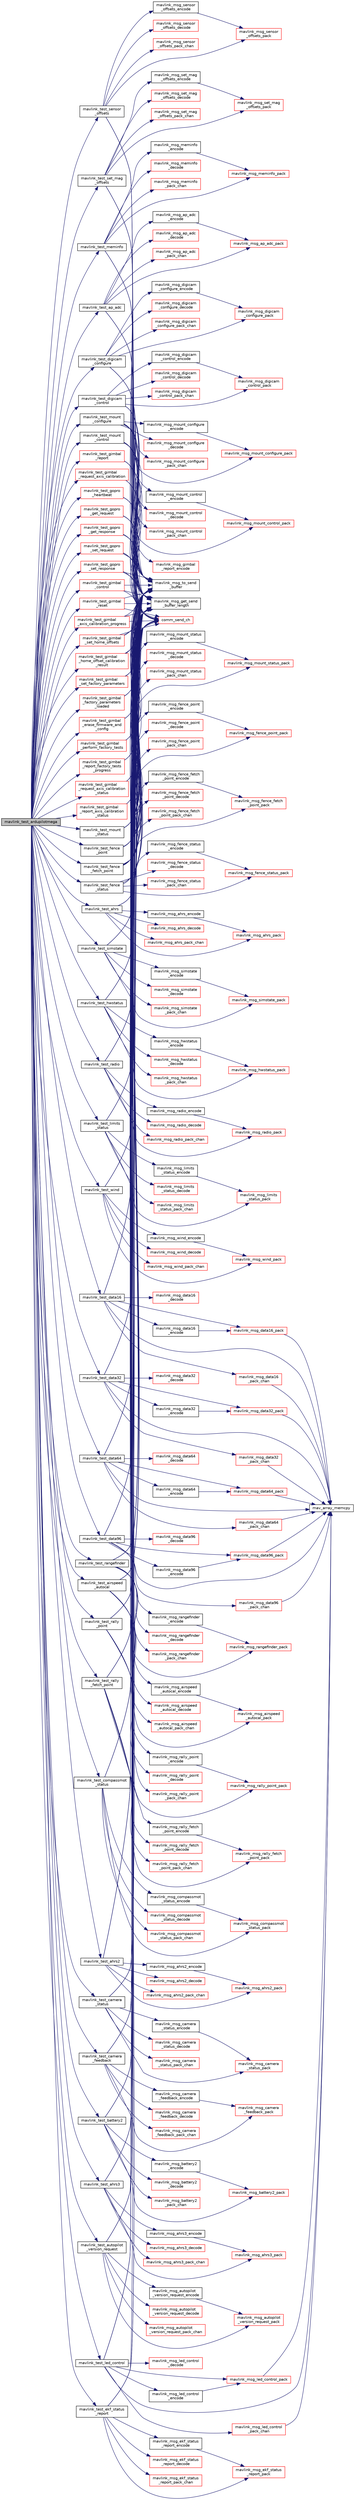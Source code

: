 digraph "mavlink_test_ardupilotmega"
{
 // INTERACTIVE_SVG=YES
  edge [fontname="Helvetica",fontsize="10",labelfontname="Helvetica",labelfontsize="10"];
  node [fontname="Helvetica",fontsize="10",shape=record];
  rankdir="LR";
  Node1 [label="mavlink_test_ardupilotmega",height=0.2,width=0.4,color="black", fillcolor="grey75", style="filled" fontcolor="black"];
  Node1 -> Node2 [color="midnightblue",fontsize="10",style="solid",fontname="Helvetica"];
  Node2 [label="mavlink_test_sensor\l_offsets",height=0.2,width=0.4,color="black", fillcolor="white", style="filled",URL="$v1_80_2ardupilotmega_2testsuite_8h.html#aec0030f751f98c533a825404902c5508"];
  Node2 -> Node3 [color="midnightblue",fontsize="10",style="solid",fontname="Helvetica"];
  Node3 [label="mavlink_msg_sensor\l_offsets_encode",height=0.2,width=0.4,color="black", fillcolor="white", style="filled",URL="$v0_89_2ardupilotmega_2mavlink__msg__sensor__offsets_8h.html#aeba7b661d9b423965ed63ff74f68b426",tooltip="Encode a sensor_offsets struct into a message. "];
  Node3 -> Node4 [color="midnightblue",fontsize="10",style="solid",fontname="Helvetica"];
  Node4 [label="mavlink_msg_sensor\l_offsets_pack",height=0.2,width=0.4,color="red", fillcolor="white", style="filled",URL="$v0_89_2ardupilotmega_2mavlink__msg__sensor__offsets_8h.html#a1f4bb4fffc53bde67570dae60f03cf0a",tooltip="Pack a sensor_offsets message. "];
  Node2 -> Node5 [color="midnightblue",fontsize="10",style="solid",fontname="Helvetica"];
  Node5 [label="mavlink_msg_sensor\l_offsets_decode",height=0.2,width=0.4,color="red", fillcolor="white", style="filled",URL="$v0_89_2ardupilotmega_2mavlink__msg__sensor__offsets_8h.html#a836e4fd8377a59017d6c82ccb4a3e4b1",tooltip="Decode a sensor_offsets message into a struct. "];
  Node2 -> Node4 [color="midnightblue",fontsize="10",style="solid",fontname="Helvetica"];
  Node2 -> Node6 [color="midnightblue",fontsize="10",style="solid",fontname="Helvetica"];
  Node6 [label="mavlink_msg_sensor\l_offsets_pack_chan",height=0.2,width=0.4,color="red", fillcolor="white", style="filled",URL="$v0_89_2ardupilotmega_2mavlink__msg__sensor__offsets_8h.html#a90f26fa0c868e954bd15105349579dd6",tooltip="Pack a sensor_offsets message on a channel. "];
  Node2 -> Node7 [color="midnightblue",fontsize="10",style="solid",fontname="Helvetica"];
  Node7 [label="mavlink_msg_to_send\l_buffer",height=0.2,width=0.4,color="black", fillcolor="white", style="filled",URL="$v0_89_2mavlink__helpers_8h.html#afea0a9befa84822fd62c2899ea0d849e",tooltip="Pack a message to send it over a serial byte stream. "];
  Node2 -> Node8 [color="midnightblue",fontsize="10",style="solid",fontname="Helvetica"];
  Node8 [label="mavlink_msg_get_send\l_buffer_length",height=0.2,width=0.4,color="black", fillcolor="white", style="filled",URL="$v0_89_2protocol_8h.html#aa86c08f27aabb7a2e12a67f189f590c8",tooltip="Get the required buffer size for this message. "];
  Node2 -> Node9 [color="midnightblue",fontsize="10",style="solid",fontname="Helvetica"];
  Node9 [label="comm_send_ch",height=0.2,width=0.4,color="red", fillcolor="white", style="filled",URL="$GCS__MAVLink_8h.html#ab753873a1ee10adedd0ce246311468f8"];
  Node1 -> Node10 [color="midnightblue",fontsize="10",style="solid",fontname="Helvetica"];
  Node10 [label="mavlink_test_set_mag\l_offsets",height=0.2,width=0.4,color="black", fillcolor="white", style="filled",URL="$v1_80_2ardupilotmega_2testsuite_8h.html#aeacb80a96dfa8155aa0693d545e31eac"];
  Node10 -> Node11 [color="midnightblue",fontsize="10",style="solid",fontname="Helvetica"];
  Node11 [label="mavlink_msg_set_mag\l_offsets_encode",height=0.2,width=0.4,color="black", fillcolor="white", style="filled",URL="$v0_89_2ardupilotmega_2mavlink__msg__set__mag__offsets_8h.html#af4182dd38a774c74a6886453e4c5d4c9",tooltip="Encode a set_mag_offsets struct into a message. "];
  Node11 -> Node12 [color="midnightblue",fontsize="10",style="solid",fontname="Helvetica"];
  Node12 [label="mavlink_msg_set_mag\l_offsets_pack",height=0.2,width=0.4,color="red", fillcolor="white", style="filled",URL="$v0_89_2ardupilotmega_2mavlink__msg__set__mag__offsets_8h.html#a5f9ce27e15706a907d2add7a146675c1",tooltip="Pack a set_mag_offsets message. "];
  Node10 -> Node13 [color="midnightblue",fontsize="10",style="solid",fontname="Helvetica"];
  Node13 [label="mavlink_msg_set_mag\l_offsets_decode",height=0.2,width=0.4,color="red", fillcolor="white", style="filled",URL="$v0_89_2ardupilotmega_2mavlink__msg__set__mag__offsets_8h.html#add3c9278157d0d7f3675fd2709fd4c25",tooltip="Decode a set_mag_offsets message into a struct. "];
  Node10 -> Node12 [color="midnightblue",fontsize="10",style="solid",fontname="Helvetica"];
  Node10 -> Node14 [color="midnightblue",fontsize="10",style="solid",fontname="Helvetica"];
  Node14 [label="mavlink_msg_set_mag\l_offsets_pack_chan",height=0.2,width=0.4,color="red", fillcolor="white", style="filled",URL="$v0_89_2ardupilotmega_2mavlink__msg__set__mag__offsets_8h.html#a0ff8265c77b04396c8b7f3830ec147c1",tooltip="Pack a set_mag_offsets message on a channel. "];
  Node10 -> Node7 [color="midnightblue",fontsize="10",style="solid",fontname="Helvetica"];
  Node10 -> Node8 [color="midnightblue",fontsize="10",style="solid",fontname="Helvetica"];
  Node10 -> Node9 [color="midnightblue",fontsize="10",style="solid",fontname="Helvetica"];
  Node1 -> Node15 [color="midnightblue",fontsize="10",style="solid",fontname="Helvetica"];
  Node15 [label="mavlink_test_meminfo",height=0.2,width=0.4,color="black", fillcolor="white", style="filled",URL="$v1_80_2ardupilotmega_2testsuite_8h.html#ad9492213c5374c157bcf21b65c8b521e"];
  Node15 -> Node16 [color="midnightblue",fontsize="10",style="solid",fontname="Helvetica"];
  Node16 [label="mavlink_msg_meminfo\l_encode",height=0.2,width=0.4,color="black", fillcolor="white", style="filled",URL="$v0_89_2ardupilotmega_2mavlink__msg__meminfo_8h.html#ac0683c338d47c233d56a0f75c9f57cfc",tooltip="Encode a meminfo struct into a message. "];
  Node16 -> Node17 [color="midnightblue",fontsize="10",style="solid",fontname="Helvetica"];
  Node17 [label="mavlink_msg_meminfo_pack",height=0.2,width=0.4,color="red", fillcolor="white", style="filled",URL="$v0_89_2ardupilotmega_2mavlink__msg__meminfo_8h.html#a23bc5eba8d49495dab550233aa1e699f",tooltip="Pack a meminfo message. "];
  Node15 -> Node18 [color="midnightblue",fontsize="10",style="solid",fontname="Helvetica"];
  Node18 [label="mavlink_msg_meminfo\l_decode",height=0.2,width=0.4,color="red", fillcolor="white", style="filled",URL="$v0_89_2ardupilotmega_2mavlink__msg__meminfo_8h.html#a40cd5e5fad1b007cbcbcd04d1834a5b0",tooltip="Decode a meminfo message into a struct. "];
  Node15 -> Node17 [color="midnightblue",fontsize="10",style="solid",fontname="Helvetica"];
  Node15 -> Node19 [color="midnightblue",fontsize="10",style="solid",fontname="Helvetica"];
  Node19 [label="mavlink_msg_meminfo\l_pack_chan",height=0.2,width=0.4,color="red", fillcolor="white", style="filled",URL="$v0_89_2ardupilotmega_2mavlink__msg__meminfo_8h.html#a8cc88b6fd99f229334b924eb1dd674e7",tooltip="Pack a meminfo message on a channel. "];
  Node15 -> Node7 [color="midnightblue",fontsize="10",style="solid",fontname="Helvetica"];
  Node15 -> Node8 [color="midnightblue",fontsize="10",style="solid",fontname="Helvetica"];
  Node15 -> Node9 [color="midnightblue",fontsize="10",style="solid",fontname="Helvetica"];
  Node1 -> Node20 [color="midnightblue",fontsize="10",style="solid",fontname="Helvetica"];
  Node20 [label="mavlink_test_ap_adc",height=0.2,width=0.4,color="black", fillcolor="white", style="filled",URL="$v1_80_2ardupilotmega_2testsuite_8h.html#ab896a946dd2f4a454e6d2377ad23d2eb"];
  Node20 -> Node21 [color="midnightblue",fontsize="10",style="solid",fontname="Helvetica"];
  Node21 [label="mavlink_msg_ap_adc\l_encode",height=0.2,width=0.4,color="black", fillcolor="white", style="filled",URL="$v0_89_2ardupilotmega_2mavlink__msg__ap__adc_8h.html#a9b35d21de6df52faa787084a025b17ab",tooltip="Encode a ap_adc struct into a message. "];
  Node21 -> Node22 [color="midnightblue",fontsize="10",style="solid",fontname="Helvetica"];
  Node22 [label="mavlink_msg_ap_adc_pack",height=0.2,width=0.4,color="red", fillcolor="white", style="filled",URL="$v0_89_2ardupilotmega_2mavlink__msg__ap__adc_8h.html#a9ca5ef0598775a5f3cd917a6bde4278f",tooltip="Pack a ap_adc message. "];
  Node20 -> Node23 [color="midnightblue",fontsize="10",style="solid",fontname="Helvetica"];
  Node23 [label="mavlink_msg_ap_adc\l_decode",height=0.2,width=0.4,color="red", fillcolor="white", style="filled",URL="$v0_89_2ardupilotmega_2mavlink__msg__ap__adc_8h.html#ad87671162698ee065544d0166cce1196",tooltip="Decode a ap_adc message into a struct. "];
  Node20 -> Node22 [color="midnightblue",fontsize="10",style="solid",fontname="Helvetica"];
  Node20 -> Node24 [color="midnightblue",fontsize="10",style="solid",fontname="Helvetica"];
  Node24 [label="mavlink_msg_ap_adc\l_pack_chan",height=0.2,width=0.4,color="red", fillcolor="white", style="filled",URL="$v0_89_2ardupilotmega_2mavlink__msg__ap__adc_8h.html#a19903d3346e15994576af6403013464b",tooltip="Pack a ap_adc message on a channel. "];
  Node20 -> Node7 [color="midnightblue",fontsize="10",style="solid",fontname="Helvetica"];
  Node20 -> Node8 [color="midnightblue",fontsize="10",style="solid",fontname="Helvetica"];
  Node20 -> Node9 [color="midnightblue",fontsize="10",style="solid",fontname="Helvetica"];
  Node1 -> Node25 [color="midnightblue",fontsize="10",style="solid",fontname="Helvetica"];
  Node25 [label="mavlink_test_digicam\l_configure",height=0.2,width=0.4,color="black", fillcolor="white", style="filled",URL="$v1_80_2ardupilotmega_2testsuite_8h.html#afad94ced08219d5a61552df157a5fcc8"];
  Node25 -> Node26 [color="midnightblue",fontsize="10",style="solid",fontname="Helvetica"];
  Node26 [label="mavlink_msg_digicam\l_configure_encode",height=0.2,width=0.4,color="black", fillcolor="white", style="filled",URL="$v0_89_2ardupilotmega_2mavlink__msg__digicam__configure_8h.html#aaa322ce770ad26e0704d29a2c147a6e0",tooltip="Encode a digicam_configure struct into a message. "];
  Node26 -> Node27 [color="midnightblue",fontsize="10",style="solid",fontname="Helvetica"];
  Node27 [label="mavlink_msg_digicam\l_configure_pack",height=0.2,width=0.4,color="red", fillcolor="white", style="filled",URL="$v0_89_2ardupilotmega_2mavlink__msg__digicam__configure_8h.html#af3c2f079ddddaf6aaafe31d96b968c8b",tooltip="Pack a digicam_configure message. "];
  Node25 -> Node28 [color="midnightblue",fontsize="10",style="solid",fontname="Helvetica"];
  Node28 [label="mavlink_msg_digicam\l_configure_decode",height=0.2,width=0.4,color="red", fillcolor="white", style="filled",URL="$v0_89_2ardupilotmega_2mavlink__msg__digicam__configure_8h.html#a1a89e45ae26d0bd6885f4ab23c0a440e",tooltip="Decode a digicam_configure message into a struct. "];
  Node25 -> Node27 [color="midnightblue",fontsize="10",style="solid",fontname="Helvetica"];
  Node25 -> Node29 [color="midnightblue",fontsize="10",style="solid",fontname="Helvetica"];
  Node29 [label="mavlink_msg_digicam\l_configure_pack_chan",height=0.2,width=0.4,color="red", fillcolor="white", style="filled",URL="$v0_89_2ardupilotmega_2mavlink__msg__digicam__configure_8h.html#a7dbe51041eceec3a18e5f197a6f5242a",tooltip="Pack a digicam_configure message on a channel. "];
  Node25 -> Node7 [color="midnightblue",fontsize="10",style="solid",fontname="Helvetica"];
  Node25 -> Node8 [color="midnightblue",fontsize="10",style="solid",fontname="Helvetica"];
  Node25 -> Node9 [color="midnightblue",fontsize="10",style="solid",fontname="Helvetica"];
  Node1 -> Node30 [color="midnightblue",fontsize="10",style="solid",fontname="Helvetica"];
  Node30 [label="mavlink_test_digicam\l_control",height=0.2,width=0.4,color="black", fillcolor="white", style="filled",URL="$v1_80_2ardupilotmega_2testsuite_8h.html#a854f8e5b733b51170ed61a683de49fad"];
  Node30 -> Node31 [color="midnightblue",fontsize="10",style="solid",fontname="Helvetica"];
  Node31 [label="mavlink_msg_digicam\l_control_encode",height=0.2,width=0.4,color="black", fillcolor="white", style="filled",URL="$v0_89_2ardupilotmega_2mavlink__msg__digicam__control_8h.html#aaca1fe4f7ab3526edb2e78f9e86b0166",tooltip="Encode a digicam_control struct into a message. "];
  Node31 -> Node32 [color="midnightblue",fontsize="10",style="solid",fontname="Helvetica"];
  Node32 [label="mavlink_msg_digicam\l_control_pack",height=0.2,width=0.4,color="red", fillcolor="white", style="filled",URL="$v0_89_2ardupilotmega_2mavlink__msg__digicam__control_8h.html#aa70ca3ef205bfd4995333498afe6d00d",tooltip="Pack a digicam_control message. "];
  Node30 -> Node33 [color="midnightblue",fontsize="10",style="solid",fontname="Helvetica"];
  Node33 [label="mavlink_msg_digicam\l_control_decode",height=0.2,width=0.4,color="red", fillcolor="white", style="filled",URL="$v0_89_2ardupilotmega_2mavlink__msg__digicam__control_8h.html#a555bdf370d83bb7e910c6bdf7e37ecbc",tooltip="Decode a digicam_control message into a struct. "];
  Node30 -> Node32 [color="midnightblue",fontsize="10",style="solid",fontname="Helvetica"];
  Node30 -> Node34 [color="midnightblue",fontsize="10",style="solid",fontname="Helvetica"];
  Node34 [label="mavlink_msg_digicam\l_control_pack_chan",height=0.2,width=0.4,color="red", fillcolor="white", style="filled",URL="$v0_89_2ardupilotmega_2mavlink__msg__digicam__control_8h.html#aa209d5b0dc3100a1e3181c125f04937e",tooltip="Pack a digicam_control message on a channel. "];
  Node30 -> Node7 [color="midnightblue",fontsize="10",style="solid",fontname="Helvetica"];
  Node30 -> Node8 [color="midnightblue",fontsize="10",style="solid",fontname="Helvetica"];
  Node30 -> Node9 [color="midnightblue",fontsize="10",style="solid",fontname="Helvetica"];
  Node1 -> Node35 [color="midnightblue",fontsize="10",style="solid",fontname="Helvetica"];
  Node35 [label="mavlink_test_mount\l_configure",height=0.2,width=0.4,color="black", fillcolor="white", style="filled",URL="$v1_80_2ardupilotmega_2testsuite_8h.html#a04f2da52f0d43b784ea011c2c30e4ca0"];
  Node35 -> Node36 [color="midnightblue",fontsize="10",style="solid",fontname="Helvetica"];
  Node36 [label="mavlink_msg_mount_configure\l_encode",height=0.2,width=0.4,color="black", fillcolor="white", style="filled",URL="$v0_89_2ardupilotmega_2mavlink__msg__mount__configure_8h.html#aac46e3cdac94609cab43c8565189a2a9",tooltip="Encode a mount_configure struct into a message. "];
  Node36 -> Node37 [color="midnightblue",fontsize="10",style="solid",fontname="Helvetica"];
  Node37 [label="mavlink_msg_mount_configure_pack",height=0.2,width=0.4,color="red", fillcolor="white", style="filled",URL="$v0_89_2ardupilotmega_2mavlink__msg__mount__configure_8h.html#a62a9b4db9965aee89699ef5f418ca3d0",tooltip="Pack a mount_configure message. "];
  Node35 -> Node38 [color="midnightblue",fontsize="10",style="solid",fontname="Helvetica"];
  Node38 [label="mavlink_msg_mount_configure\l_decode",height=0.2,width=0.4,color="red", fillcolor="white", style="filled",URL="$v0_89_2ardupilotmega_2mavlink__msg__mount__configure_8h.html#a992893f3a51c09cc18ae364db137ddde",tooltip="Decode a mount_configure message into a struct. "];
  Node35 -> Node37 [color="midnightblue",fontsize="10",style="solid",fontname="Helvetica"];
  Node35 -> Node39 [color="midnightblue",fontsize="10",style="solid",fontname="Helvetica"];
  Node39 [label="mavlink_msg_mount_configure\l_pack_chan",height=0.2,width=0.4,color="red", fillcolor="white", style="filled",URL="$v0_89_2ardupilotmega_2mavlink__msg__mount__configure_8h.html#a8aeafe9a981ecf7383eb33d4ea331f7c",tooltip="Pack a mount_configure message on a channel. "];
  Node35 -> Node7 [color="midnightblue",fontsize="10",style="solid",fontname="Helvetica"];
  Node35 -> Node8 [color="midnightblue",fontsize="10",style="solid",fontname="Helvetica"];
  Node35 -> Node9 [color="midnightblue",fontsize="10",style="solid",fontname="Helvetica"];
  Node1 -> Node40 [color="midnightblue",fontsize="10",style="solid",fontname="Helvetica"];
  Node40 [label="mavlink_test_mount\l_control",height=0.2,width=0.4,color="black", fillcolor="white", style="filled",URL="$v1_80_2ardupilotmega_2testsuite_8h.html#a62c180b5a108381dc8bc7f7a987ea7a3"];
  Node40 -> Node41 [color="midnightblue",fontsize="10",style="solid",fontname="Helvetica"];
  Node41 [label="mavlink_msg_mount_control\l_encode",height=0.2,width=0.4,color="black", fillcolor="white", style="filled",URL="$v0_89_2ardupilotmega_2mavlink__msg__mount__control_8h.html#a0c238bf8ad67f1af648059323db7f094",tooltip="Encode a mount_control struct into a message. "];
  Node41 -> Node42 [color="midnightblue",fontsize="10",style="solid",fontname="Helvetica"];
  Node42 [label="mavlink_msg_mount_control_pack",height=0.2,width=0.4,color="red", fillcolor="white", style="filled",URL="$v0_89_2ardupilotmega_2mavlink__msg__mount__control_8h.html#a0ba225374119bcc98d76739943b81253",tooltip="Pack a mount_control message. "];
  Node40 -> Node43 [color="midnightblue",fontsize="10",style="solid",fontname="Helvetica"];
  Node43 [label="mavlink_msg_mount_control\l_decode",height=0.2,width=0.4,color="red", fillcolor="white", style="filled",URL="$v0_89_2ardupilotmega_2mavlink__msg__mount__control_8h.html#a53005c020f2118b2deed37c232b79296",tooltip="Decode a mount_control message into a struct. "];
  Node40 -> Node42 [color="midnightblue",fontsize="10",style="solid",fontname="Helvetica"];
  Node40 -> Node44 [color="midnightblue",fontsize="10",style="solid",fontname="Helvetica"];
  Node44 [label="mavlink_msg_mount_control\l_pack_chan",height=0.2,width=0.4,color="red", fillcolor="white", style="filled",URL="$v0_89_2ardupilotmega_2mavlink__msg__mount__control_8h.html#a46f2871d2a4c71f55751b74ce5dc64ae",tooltip="Pack a mount_control message on a channel. "];
  Node40 -> Node7 [color="midnightblue",fontsize="10",style="solid",fontname="Helvetica"];
  Node40 -> Node8 [color="midnightblue",fontsize="10",style="solid",fontname="Helvetica"];
  Node40 -> Node9 [color="midnightblue",fontsize="10",style="solid",fontname="Helvetica"];
  Node1 -> Node45 [color="midnightblue",fontsize="10",style="solid",fontname="Helvetica"];
  Node45 [label="mavlink_test_mount\l_status",height=0.2,width=0.4,color="black", fillcolor="white", style="filled",URL="$v1_80_2ardupilotmega_2testsuite_8h.html#a3cb1368d35275235f439848f48229389"];
  Node45 -> Node46 [color="midnightblue",fontsize="10",style="solid",fontname="Helvetica"];
  Node46 [label="mavlink_msg_mount_status\l_encode",height=0.2,width=0.4,color="black", fillcolor="white", style="filled",URL="$v0_89_2ardupilotmega_2mavlink__msg__mount__status_8h.html#a4a423c81c3ac9d880b24f2eb5f624d3a",tooltip="Encode a mount_status struct into a message. "];
  Node46 -> Node47 [color="midnightblue",fontsize="10",style="solid",fontname="Helvetica"];
  Node47 [label="mavlink_msg_mount_status_pack",height=0.2,width=0.4,color="red", fillcolor="white", style="filled",URL="$v0_89_2ardupilotmega_2mavlink__msg__mount__status_8h.html#a710427df77dd0b1abde4c73a5648733d",tooltip="Pack a mount_status message. "];
  Node45 -> Node48 [color="midnightblue",fontsize="10",style="solid",fontname="Helvetica"];
  Node48 [label="mavlink_msg_mount_status\l_decode",height=0.2,width=0.4,color="red", fillcolor="white", style="filled",URL="$v0_89_2ardupilotmega_2mavlink__msg__mount__status_8h.html#a8c67f9c0ffe1da7d3af637f507e2025b",tooltip="Decode a mount_status message into a struct. "];
  Node45 -> Node47 [color="midnightblue",fontsize="10",style="solid",fontname="Helvetica"];
  Node45 -> Node49 [color="midnightblue",fontsize="10",style="solid",fontname="Helvetica"];
  Node49 [label="mavlink_msg_mount_status\l_pack_chan",height=0.2,width=0.4,color="red", fillcolor="white", style="filled",URL="$v0_89_2ardupilotmega_2mavlink__msg__mount__status_8h.html#acd6b90864504dbccfaf860ded272b844",tooltip="Pack a mount_status message on a channel. "];
  Node45 -> Node7 [color="midnightblue",fontsize="10",style="solid",fontname="Helvetica"];
  Node45 -> Node8 [color="midnightblue",fontsize="10",style="solid",fontname="Helvetica"];
  Node45 -> Node9 [color="midnightblue",fontsize="10",style="solid",fontname="Helvetica"];
  Node1 -> Node50 [color="midnightblue",fontsize="10",style="solid",fontname="Helvetica"];
  Node50 [label="mavlink_test_fence\l_point",height=0.2,width=0.4,color="black", fillcolor="white", style="filled",URL="$v1_80_2ardupilotmega_2testsuite_8h.html#a1e04fa24c3c53136b9954b8ecca16ad2"];
  Node50 -> Node51 [color="midnightblue",fontsize="10",style="solid",fontname="Helvetica"];
  Node51 [label="mavlink_msg_fence_point\l_encode",height=0.2,width=0.4,color="black", fillcolor="white", style="filled",URL="$v0_89_2ardupilotmega_2mavlink__msg__fence__point_8h.html#a45ec8565bb89bffedc024736bce14386",tooltip="Encode a fence_point struct into a message. "];
  Node51 -> Node52 [color="midnightblue",fontsize="10",style="solid",fontname="Helvetica"];
  Node52 [label="mavlink_msg_fence_point_pack",height=0.2,width=0.4,color="red", fillcolor="white", style="filled",URL="$v0_89_2ardupilotmega_2mavlink__msg__fence__point_8h.html#a197e58a642ce1fc252d8593b4317d5e5",tooltip="Pack a fence_point message. "];
  Node50 -> Node53 [color="midnightblue",fontsize="10",style="solid",fontname="Helvetica"];
  Node53 [label="mavlink_msg_fence_point\l_decode",height=0.2,width=0.4,color="red", fillcolor="white", style="filled",URL="$v0_89_2ardupilotmega_2mavlink__msg__fence__point_8h.html#a18f96cb1ef50339584d81e1ec71927e1",tooltip="Decode a fence_point message into a struct. "];
  Node50 -> Node52 [color="midnightblue",fontsize="10",style="solid",fontname="Helvetica"];
  Node50 -> Node54 [color="midnightblue",fontsize="10",style="solid",fontname="Helvetica"];
  Node54 [label="mavlink_msg_fence_point\l_pack_chan",height=0.2,width=0.4,color="red", fillcolor="white", style="filled",URL="$v0_89_2ardupilotmega_2mavlink__msg__fence__point_8h.html#a574eeb42cc9470c365d63c6ab7821cbf",tooltip="Pack a fence_point message on a channel. "];
  Node50 -> Node7 [color="midnightblue",fontsize="10",style="solid",fontname="Helvetica"];
  Node50 -> Node8 [color="midnightblue",fontsize="10",style="solid",fontname="Helvetica"];
  Node50 -> Node9 [color="midnightblue",fontsize="10",style="solid",fontname="Helvetica"];
  Node1 -> Node55 [color="midnightblue",fontsize="10",style="solid",fontname="Helvetica"];
  Node55 [label="mavlink_test_fence\l_fetch_point",height=0.2,width=0.4,color="black", fillcolor="white", style="filled",URL="$v1_80_2ardupilotmega_2testsuite_8h.html#ac608ccf6887d4289374afb2fccc45dca"];
  Node55 -> Node56 [color="midnightblue",fontsize="10",style="solid",fontname="Helvetica"];
  Node56 [label="mavlink_msg_fence_fetch\l_point_encode",height=0.2,width=0.4,color="black", fillcolor="white", style="filled",URL="$v0_89_2ardupilotmega_2mavlink__msg__fence__fetch__point_8h.html#ae85666299b943fd22582ec7fade000ff",tooltip="Encode a fence_fetch_point struct into a message. "];
  Node56 -> Node57 [color="midnightblue",fontsize="10",style="solid",fontname="Helvetica"];
  Node57 [label="mavlink_msg_fence_fetch\l_point_pack",height=0.2,width=0.4,color="red", fillcolor="white", style="filled",URL="$v0_89_2ardupilotmega_2mavlink__msg__fence__fetch__point_8h.html#a035440200d69212705b5a8fe6024da1a",tooltip="Pack a fence_fetch_point message. "];
  Node55 -> Node58 [color="midnightblue",fontsize="10",style="solid",fontname="Helvetica"];
  Node58 [label="mavlink_msg_fence_fetch\l_point_decode",height=0.2,width=0.4,color="red", fillcolor="white", style="filled",URL="$v0_89_2ardupilotmega_2mavlink__msg__fence__fetch__point_8h.html#aea0dda1700ed226c518baa683ec6b8f1",tooltip="Decode a fence_fetch_point message into a struct. "];
  Node55 -> Node57 [color="midnightblue",fontsize="10",style="solid",fontname="Helvetica"];
  Node55 -> Node59 [color="midnightblue",fontsize="10",style="solid",fontname="Helvetica"];
  Node59 [label="mavlink_msg_fence_fetch\l_point_pack_chan",height=0.2,width=0.4,color="red", fillcolor="white", style="filled",URL="$v0_89_2ardupilotmega_2mavlink__msg__fence__fetch__point_8h.html#a121328f002e3292e9101aaff37e54008",tooltip="Pack a fence_fetch_point message on a channel. "];
  Node55 -> Node7 [color="midnightblue",fontsize="10",style="solid",fontname="Helvetica"];
  Node55 -> Node8 [color="midnightblue",fontsize="10",style="solid",fontname="Helvetica"];
  Node55 -> Node9 [color="midnightblue",fontsize="10",style="solid",fontname="Helvetica"];
  Node1 -> Node60 [color="midnightblue",fontsize="10",style="solid",fontname="Helvetica"];
  Node60 [label="mavlink_test_fence\l_status",height=0.2,width=0.4,color="black", fillcolor="white", style="filled",URL="$v1_80_2ardupilotmega_2testsuite_8h.html#ac23d28cc1ca2f6a95edbb3220147c67e"];
  Node60 -> Node61 [color="midnightblue",fontsize="10",style="solid",fontname="Helvetica"];
  Node61 [label="mavlink_msg_fence_status\l_encode",height=0.2,width=0.4,color="black", fillcolor="white", style="filled",URL="$v0_89_2ardupilotmega_2mavlink__msg__fence__status_8h.html#a32927887ff91fcf5312a536ded09d85d",tooltip="Encode a fence_status struct into a message. "];
  Node61 -> Node62 [color="midnightblue",fontsize="10",style="solid",fontname="Helvetica"];
  Node62 [label="mavlink_msg_fence_status_pack",height=0.2,width=0.4,color="red", fillcolor="white", style="filled",URL="$v0_89_2ardupilotmega_2mavlink__msg__fence__status_8h.html#a5968ff804d304e28de4f69de07945776",tooltip="Pack a fence_status message. "];
  Node60 -> Node63 [color="midnightblue",fontsize="10",style="solid",fontname="Helvetica"];
  Node63 [label="mavlink_msg_fence_status\l_decode",height=0.2,width=0.4,color="red", fillcolor="white", style="filled",URL="$v0_89_2ardupilotmega_2mavlink__msg__fence__status_8h.html#a3f00d7d094d63b467e59a3649a7fb8cb",tooltip="Decode a fence_status message into a struct. "];
  Node60 -> Node62 [color="midnightblue",fontsize="10",style="solid",fontname="Helvetica"];
  Node60 -> Node64 [color="midnightblue",fontsize="10",style="solid",fontname="Helvetica"];
  Node64 [label="mavlink_msg_fence_status\l_pack_chan",height=0.2,width=0.4,color="red", fillcolor="white", style="filled",URL="$v0_89_2ardupilotmega_2mavlink__msg__fence__status_8h.html#a99447f94efea540db056d30952ba1aaf",tooltip="Pack a fence_status message on a channel. "];
  Node60 -> Node7 [color="midnightblue",fontsize="10",style="solid",fontname="Helvetica"];
  Node60 -> Node8 [color="midnightblue",fontsize="10",style="solid",fontname="Helvetica"];
  Node60 -> Node9 [color="midnightblue",fontsize="10",style="solid",fontname="Helvetica"];
  Node1 -> Node65 [color="midnightblue",fontsize="10",style="solid",fontname="Helvetica"];
  Node65 [label="mavlink_test_ahrs",height=0.2,width=0.4,color="black", fillcolor="white", style="filled",URL="$v1_80_2ardupilotmega_2testsuite_8h.html#aa6892a55bb6a312967d765e9f7e551a0"];
  Node65 -> Node66 [color="midnightblue",fontsize="10",style="solid",fontname="Helvetica"];
  Node66 [label="mavlink_msg_ahrs_encode",height=0.2,width=0.4,color="black", fillcolor="white", style="filled",URL="$v0_89_2ardupilotmega_2mavlink__msg__ahrs_8h.html#a359d76335fb8a12d812c6c776eee27ef",tooltip="Encode a ahrs struct into a message. "];
  Node66 -> Node67 [color="midnightblue",fontsize="10",style="solid",fontname="Helvetica"];
  Node67 [label="mavlink_msg_ahrs_pack",height=0.2,width=0.4,color="red", fillcolor="white", style="filled",URL="$v0_89_2ardupilotmega_2mavlink__msg__ahrs_8h.html#a0911a1fb05b7b0f1d53d26e118f3de66",tooltip="Pack a ahrs message. "];
  Node65 -> Node68 [color="midnightblue",fontsize="10",style="solid",fontname="Helvetica"];
  Node68 [label="mavlink_msg_ahrs_decode",height=0.2,width=0.4,color="red", fillcolor="white", style="filled",URL="$v0_89_2ardupilotmega_2mavlink__msg__ahrs_8h.html#a48571b5e50fbba4a201fe03dc96b6329",tooltip="Decode a ahrs message into a struct. "];
  Node65 -> Node67 [color="midnightblue",fontsize="10",style="solid",fontname="Helvetica"];
  Node65 -> Node69 [color="midnightblue",fontsize="10",style="solid",fontname="Helvetica"];
  Node69 [label="mavlink_msg_ahrs_pack_chan",height=0.2,width=0.4,color="red", fillcolor="white", style="filled",URL="$v0_89_2ardupilotmega_2mavlink__msg__ahrs_8h.html#ab4dc81fc85188d1843d8a82d3b4de3e5",tooltip="Pack a ahrs message on a channel. "];
  Node65 -> Node7 [color="midnightblue",fontsize="10",style="solid",fontname="Helvetica"];
  Node65 -> Node8 [color="midnightblue",fontsize="10",style="solid",fontname="Helvetica"];
  Node65 -> Node9 [color="midnightblue",fontsize="10",style="solid",fontname="Helvetica"];
  Node1 -> Node70 [color="midnightblue",fontsize="10",style="solid",fontname="Helvetica"];
  Node70 [label="mavlink_test_simstate",height=0.2,width=0.4,color="black", fillcolor="white", style="filled",URL="$v1_80_2ardupilotmega_2testsuite_8h.html#a72c094ee0abffd7de05c284888aa8c84"];
  Node70 -> Node71 [color="midnightblue",fontsize="10",style="solid",fontname="Helvetica"];
  Node71 [label="mavlink_msg_simstate\l_encode",height=0.2,width=0.4,color="black", fillcolor="white", style="filled",URL="$v0_89_2ardupilotmega_2mavlink__msg__simstate_8h.html#a4d210858f371a74dd5bba9cab984c735",tooltip="Encode a simstate struct into a message. "];
  Node71 -> Node72 [color="midnightblue",fontsize="10",style="solid",fontname="Helvetica"];
  Node72 [label="mavlink_msg_simstate_pack",height=0.2,width=0.4,color="red", fillcolor="white", style="filled",URL="$v0_89_2ardupilotmega_2mavlink__msg__simstate_8h.html#ae73091cce30bb287db29718fc286e3f6",tooltip="Pack a simstate message. "];
  Node70 -> Node73 [color="midnightblue",fontsize="10",style="solid",fontname="Helvetica"];
  Node73 [label="mavlink_msg_simstate\l_decode",height=0.2,width=0.4,color="red", fillcolor="white", style="filled",URL="$v0_89_2ardupilotmega_2mavlink__msg__simstate_8h.html#a212197249d3d2000912a0b26d04654e6",tooltip="Decode a simstate message into a struct. "];
  Node70 -> Node72 [color="midnightblue",fontsize="10",style="solid",fontname="Helvetica"];
  Node70 -> Node74 [color="midnightblue",fontsize="10",style="solid",fontname="Helvetica"];
  Node74 [label="mavlink_msg_simstate\l_pack_chan",height=0.2,width=0.4,color="red", fillcolor="white", style="filled",URL="$v0_89_2ardupilotmega_2mavlink__msg__simstate_8h.html#a03ad82aa0344d6f97e282759fc7d1db8",tooltip="Pack a simstate message on a channel. "];
  Node70 -> Node7 [color="midnightblue",fontsize="10",style="solid",fontname="Helvetica"];
  Node70 -> Node8 [color="midnightblue",fontsize="10",style="solid",fontname="Helvetica"];
  Node70 -> Node9 [color="midnightblue",fontsize="10",style="solid",fontname="Helvetica"];
  Node1 -> Node75 [color="midnightblue",fontsize="10",style="solid",fontname="Helvetica"];
  Node75 [label="mavlink_test_hwstatus",height=0.2,width=0.4,color="black", fillcolor="white", style="filled",URL="$v1_80_2ardupilotmega_2testsuite_8h.html#af32ae677c8372e380253627b7606e1c5"];
  Node75 -> Node76 [color="midnightblue",fontsize="10",style="solid",fontname="Helvetica"];
  Node76 [label="mavlink_msg_hwstatus\l_encode",height=0.2,width=0.4,color="black", fillcolor="white", style="filled",URL="$v0_89_2ardupilotmega_2mavlink__msg__hwstatus_8h.html#a82a7fda7ca65c5cc97d4eeed19171b15",tooltip="Encode a hwstatus struct into a message. "];
  Node76 -> Node77 [color="midnightblue",fontsize="10",style="solid",fontname="Helvetica"];
  Node77 [label="mavlink_msg_hwstatus_pack",height=0.2,width=0.4,color="red", fillcolor="white", style="filled",URL="$v0_89_2ardupilotmega_2mavlink__msg__hwstatus_8h.html#a53a66129939d225e4df6fd72335a5542",tooltip="Pack a hwstatus message. "];
  Node75 -> Node78 [color="midnightblue",fontsize="10",style="solid",fontname="Helvetica"];
  Node78 [label="mavlink_msg_hwstatus\l_decode",height=0.2,width=0.4,color="red", fillcolor="white", style="filled",URL="$v0_89_2ardupilotmega_2mavlink__msg__hwstatus_8h.html#aa4d6c14ed141015bc136f6b214f2b5a6",tooltip="Decode a hwstatus message into a struct. "];
  Node75 -> Node77 [color="midnightblue",fontsize="10",style="solid",fontname="Helvetica"];
  Node75 -> Node79 [color="midnightblue",fontsize="10",style="solid",fontname="Helvetica"];
  Node79 [label="mavlink_msg_hwstatus\l_pack_chan",height=0.2,width=0.4,color="red", fillcolor="white", style="filled",URL="$v0_89_2ardupilotmega_2mavlink__msg__hwstatus_8h.html#a4082eb400a43c5cbb06d1f6a6e5ed099",tooltip="Pack a hwstatus message on a channel. "];
  Node75 -> Node7 [color="midnightblue",fontsize="10",style="solid",fontname="Helvetica"];
  Node75 -> Node8 [color="midnightblue",fontsize="10",style="solid",fontname="Helvetica"];
  Node75 -> Node9 [color="midnightblue",fontsize="10",style="solid",fontname="Helvetica"];
  Node1 -> Node80 [color="midnightblue",fontsize="10",style="solid",fontname="Helvetica"];
  Node80 [label="mavlink_test_radio",height=0.2,width=0.4,color="black", fillcolor="white", style="filled",URL="$v1_80_2ardupilotmega_2testsuite_8h.html#a475186eaf0e20dc86a0a905641d72a52"];
  Node80 -> Node81 [color="midnightblue",fontsize="10",style="solid",fontname="Helvetica"];
  Node81 [label="mavlink_msg_radio_encode",height=0.2,width=0.4,color="black", fillcolor="white", style="filled",URL="$v0_89_2ardupilotmega_2mavlink__msg__radio_8h.html#aea0364ed0990b48dcc7854e4683a88fe",tooltip="Encode a radio struct into a message. "];
  Node81 -> Node82 [color="midnightblue",fontsize="10",style="solid",fontname="Helvetica"];
  Node82 [label="mavlink_msg_radio_pack",height=0.2,width=0.4,color="red", fillcolor="white", style="filled",URL="$v0_89_2ardupilotmega_2mavlink__msg__radio_8h.html#a3004a5ab4a6f1fde13bd759d7a8aae83",tooltip="Pack a radio message. "];
  Node80 -> Node83 [color="midnightblue",fontsize="10",style="solid",fontname="Helvetica"];
  Node83 [label="mavlink_msg_radio_decode",height=0.2,width=0.4,color="red", fillcolor="white", style="filled",URL="$v0_89_2ardupilotmega_2mavlink__msg__radio_8h.html#ac383b3c9490d8d32fede7e018b7474cc",tooltip="Decode a radio message into a struct. "];
  Node80 -> Node82 [color="midnightblue",fontsize="10",style="solid",fontname="Helvetica"];
  Node80 -> Node84 [color="midnightblue",fontsize="10",style="solid",fontname="Helvetica"];
  Node84 [label="mavlink_msg_radio_pack_chan",height=0.2,width=0.4,color="red", fillcolor="white", style="filled",URL="$v0_89_2ardupilotmega_2mavlink__msg__radio_8h.html#affe6fe66153ea5b65647dab166f18c58",tooltip="Pack a radio message on a channel. "];
  Node80 -> Node7 [color="midnightblue",fontsize="10",style="solid",fontname="Helvetica"];
  Node80 -> Node8 [color="midnightblue",fontsize="10",style="solid",fontname="Helvetica"];
  Node80 -> Node9 [color="midnightblue",fontsize="10",style="solid",fontname="Helvetica"];
  Node1 -> Node85 [color="midnightblue",fontsize="10",style="solid",fontname="Helvetica"];
  Node85 [label="mavlink_test_limits\l_status",height=0.2,width=0.4,color="black", fillcolor="white", style="filled",URL="$v1_80_2ardupilotmega_2testsuite_8h.html#af8e065ebb3eb7303093eb836326ec2e9"];
  Node85 -> Node86 [color="midnightblue",fontsize="10",style="solid",fontname="Helvetica"];
  Node86 [label="mavlink_msg_limits\l_status_encode",height=0.2,width=0.4,color="black", fillcolor="white", style="filled",URL="$v0_89_2ardupilotmega_2mavlink__msg__limits__status_8h.html#ad230e399f35e3ed097c06b1277c9ed85",tooltip="Encode a limits_status struct into a message. "];
  Node86 -> Node87 [color="midnightblue",fontsize="10",style="solid",fontname="Helvetica"];
  Node87 [label="mavlink_msg_limits\l_status_pack",height=0.2,width=0.4,color="red", fillcolor="white", style="filled",URL="$v0_89_2ardupilotmega_2mavlink__msg__limits__status_8h.html#ae741b5957a1dbc9021e0b35ec6a0b01d",tooltip="Pack a limits_status message. "];
  Node85 -> Node88 [color="midnightblue",fontsize="10",style="solid",fontname="Helvetica"];
  Node88 [label="mavlink_msg_limits\l_status_decode",height=0.2,width=0.4,color="red", fillcolor="white", style="filled",URL="$v0_89_2ardupilotmega_2mavlink__msg__limits__status_8h.html#a6880765445b737e8c5a5fea4929e67be",tooltip="Decode a limits_status message into a struct. "];
  Node85 -> Node87 [color="midnightblue",fontsize="10",style="solid",fontname="Helvetica"];
  Node85 -> Node89 [color="midnightblue",fontsize="10",style="solid",fontname="Helvetica"];
  Node89 [label="mavlink_msg_limits\l_status_pack_chan",height=0.2,width=0.4,color="red", fillcolor="white", style="filled",URL="$v0_89_2ardupilotmega_2mavlink__msg__limits__status_8h.html#a407b39409cb2527e7eb186a4124ed53f",tooltip="Pack a limits_status message on a channel. "];
  Node85 -> Node7 [color="midnightblue",fontsize="10",style="solid",fontname="Helvetica"];
  Node85 -> Node8 [color="midnightblue",fontsize="10",style="solid",fontname="Helvetica"];
  Node85 -> Node9 [color="midnightblue",fontsize="10",style="solid",fontname="Helvetica"];
  Node1 -> Node90 [color="midnightblue",fontsize="10",style="solid",fontname="Helvetica"];
  Node90 [label="mavlink_test_wind",height=0.2,width=0.4,color="black", fillcolor="white", style="filled",URL="$v1_80_2ardupilotmega_2testsuite_8h.html#a32301ea0684d0435a7832a9e09cb9185"];
  Node90 -> Node91 [color="midnightblue",fontsize="10",style="solid",fontname="Helvetica"];
  Node91 [label="mavlink_msg_wind_encode",height=0.2,width=0.4,color="black", fillcolor="white", style="filled",URL="$mavlink__msg__wind_8h.html#af1d149c389444fbeb15f0c114f651947",tooltip="Encode a wind struct. "];
  Node91 -> Node92 [color="midnightblue",fontsize="10",style="solid",fontname="Helvetica"];
  Node92 [label="mavlink_msg_wind_pack",height=0.2,width=0.4,color="red", fillcolor="white", style="filled",URL="$mavlink__msg__wind_8h.html#aba4cdd35da05f3ec3f2af206834cc440",tooltip="Pack a wind message. "];
  Node90 -> Node93 [color="midnightblue",fontsize="10",style="solid",fontname="Helvetica"];
  Node93 [label="mavlink_msg_wind_decode",height=0.2,width=0.4,color="red", fillcolor="white", style="filled",URL="$mavlink__msg__wind_8h.html#acac9e3c38ad6b159319db7fea92d16f7",tooltip="Decode a wind message into a struct. "];
  Node90 -> Node92 [color="midnightblue",fontsize="10",style="solid",fontname="Helvetica"];
  Node90 -> Node94 [color="midnightblue",fontsize="10",style="solid",fontname="Helvetica"];
  Node94 [label="mavlink_msg_wind_pack_chan",height=0.2,width=0.4,color="red", fillcolor="white", style="filled",URL="$mavlink__msg__wind_8h.html#ad8a758ffaf8520d1114536492a832c43",tooltip="Pack a wind message on a channel. "];
  Node90 -> Node7 [color="midnightblue",fontsize="10",style="solid",fontname="Helvetica"];
  Node90 -> Node8 [color="midnightblue",fontsize="10",style="solid",fontname="Helvetica"];
  Node90 -> Node9 [color="midnightblue",fontsize="10",style="solid",fontname="Helvetica"];
  Node1 -> Node95 [color="midnightblue",fontsize="10",style="solid",fontname="Helvetica"];
  Node95 [label="mavlink_test_data16",height=0.2,width=0.4,color="black", fillcolor="white", style="filled",URL="$v1_80_2ardupilotmega_2testsuite_8h.html#a816cdb46445f3f6f5dde989d092c5591"];
  Node95 -> Node96 [color="midnightblue",fontsize="10",style="solid",fontname="Helvetica"];
  Node96 [label="mav_array_memcpy",height=0.2,width=0.4,color="black", fillcolor="white", style="filled",URL="$v0_89_2protocol_8h.html#a4486c3d5854cac1cb6a0fb1cc5ba570c"];
  Node95 -> Node97 [color="midnightblue",fontsize="10",style="solid",fontname="Helvetica"];
  Node97 [label="mavlink_msg_data16\l_encode",height=0.2,width=0.4,color="black", fillcolor="white", style="filled",URL="$mavlink__msg__data16_8h.html#a1d89790410e7d6ec0f9660735543ed86",tooltip="Encode a data16 struct. "];
  Node97 -> Node98 [color="midnightblue",fontsize="10",style="solid",fontname="Helvetica"];
  Node98 [label="mavlink_msg_data16_pack",height=0.2,width=0.4,color="red", fillcolor="white", style="filled",URL="$mavlink__msg__data16_8h.html#af70b470f7ae9ad196e81b24c1e3f2b40",tooltip="Pack a data16 message. "];
  Node98 -> Node96 [color="midnightblue",fontsize="10",style="solid",fontname="Helvetica"];
  Node95 -> Node99 [color="midnightblue",fontsize="10",style="solid",fontname="Helvetica"];
  Node99 [label="mavlink_msg_data16\l_decode",height=0.2,width=0.4,color="red", fillcolor="white", style="filled",URL="$mavlink__msg__data16_8h.html#a959ffbaae72e58055efeacf684fd6605",tooltip="Decode a data16 message into a struct. "];
  Node95 -> Node98 [color="midnightblue",fontsize="10",style="solid",fontname="Helvetica"];
  Node95 -> Node100 [color="midnightblue",fontsize="10",style="solid",fontname="Helvetica"];
  Node100 [label="mavlink_msg_data16\l_pack_chan",height=0.2,width=0.4,color="red", fillcolor="white", style="filled",URL="$mavlink__msg__data16_8h.html#a41b36b860e368d61a648310feae5a9ca",tooltip="Pack a data16 message on a channel. "];
  Node100 -> Node96 [color="midnightblue",fontsize="10",style="solid",fontname="Helvetica"];
  Node95 -> Node7 [color="midnightblue",fontsize="10",style="solid",fontname="Helvetica"];
  Node95 -> Node8 [color="midnightblue",fontsize="10",style="solid",fontname="Helvetica"];
  Node95 -> Node9 [color="midnightblue",fontsize="10",style="solid",fontname="Helvetica"];
  Node1 -> Node101 [color="midnightblue",fontsize="10",style="solid",fontname="Helvetica"];
  Node101 [label="mavlink_test_data32",height=0.2,width=0.4,color="black", fillcolor="white", style="filled",URL="$v1_80_2ardupilotmega_2testsuite_8h.html#a2e7f1d6f794ab67065bc6a9376f26946"];
  Node101 -> Node96 [color="midnightblue",fontsize="10",style="solid",fontname="Helvetica"];
  Node101 -> Node102 [color="midnightblue",fontsize="10",style="solid",fontname="Helvetica"];
  Node102 [label="mavlink_msg_data32\l_encode",height=0.2,width=0.4,color="black", fillcolor="white", style="filled",URL="$mavlink__msg__data32_8h.html#a8ba3c9a853cb4fd2325d6a568280c482",tooltip="Encode a data32 struct. "];
  Node102 -> Node103 [color="midnightblue",fontsize="10",style="solid",fontname="Helvetica"];
  Node103 [label="mavlink_msg_data32_pack",height=0.2,width=0.4,color="red", fillcolor="white", style="filled",URL="$mavlink__msg__data32_8h.html#a7d56365ac117f34635a76a95b81ed2ee",tooltip="Pack a data32 message. "];
  Node103 -> Node96 [color="midnightblue",fontsize="10",style="solid",fontname="Helvetica"];
  Node101 -> Node104 [color="midnightblue",fontsize="10",style="solid",fontname="Helvetica"];
  Node104 [label="mavlink_msg_data32\l_decode",height=0.2,width=0.4,color="red", fillcolor="white", style="filled",URL="$mavlink__msg__data32_8h.html#a823bdc8c2d3f7b67fc5aad141d565680",tooltip="Decode a data32 message into a struct. "];
  Node101 -> Node103 [color="midnightblue",fontsize="10",style="solid",fontname="Helvetica"];
  Node101 -> Node105 [color="midnightblue",fontsize="10",style="solid",fontname="Helvetica"];
  Node105 [label="mavlink_msg_data32\l_pack_chan",height=0.2,width=0.4,color="red", fillcolor="white", style="filled",URL="$mavlink__msg__data32_8h.html#a7f8500180c021390b8c7f7cb8390da59",tooltip="Pack a data32 message on a channel. "];
  Node105 -> Node96 [color="midnightblue",fontsize="10",style="solid",fontname="Helvetica"];
  Node101 -> Node7 [color="midnightblue",fontsize="10",style="solid",fontname="Helvetica"];
  Node101 -> Node8 [color="midnightblue",fontsize="10",style="solid",fontname="Helvetica"];
  Node101 -> Node9 [color="midnightblue",fontsize="10",style="solid",fontname="Helvetica"];
  Node1 -> Node106 [color="midnightblue",fontsize="10",style="solid",fontname="Helvetica"];
  Node106 [label="mavlink_test_data64",height=0.2,width=0.4,color="black", fillcolor="white", style="filled",URL="$v1_80_2ardupilotmega_2testsuite_8h.html#a6e3b3df5aa1d1f06ad3116dfcd03d43c"];
  Node106 -> Node96 [color="midnightblue",fontsize="10",style="solid",fontname="Helvetica"];
  Node106 -> Node107 [color="midnightblue",fontsize="10",style="solid",fontname="Helvetica"];
  Node107 [label="mavlink_msg_data64\l_encode",height=0.2,width=0.4,color="black", fillcolor="white", style="filled",URL="$mavlink__msg__data64_8h.html#aac7a408f074a01b9f3aca532b8850f07",tooltip="Encode a data64 struct. "];
  Node107 -> Node108 [color="midnightblue",fontsize="10",style="solid",fontname="Helvetica"];
  Node108 [label="mavlink_msg_data64_pack",height=0.2,width=0.4,color="red", fillcolor="white", style="filled",URL="$mavlink__msg__data64_8h.html#a218b079035f0824dfb6ef7bed1653034",tooltip="Pack a data64 message. "];
  Node108 -> Node96 [color="midnightblue",fontsize="10",style="solid",fontname="Helvetica"];
  Node106 -> Node109 [color="midnightblue",fontsize="10",style="solid",fontname="Helvetica"];
  Node109 [label="mavlink_msg_data64\l_decode",height=0.2,width=0.4,color="red", fillcolor="white", style="filled",URL="$mavlink__msg__data64_8h.html#a12abc777c5086ce567edfa5eba903db2",tooltip="Decode a data64 message into a struct. "];
  Node106 -> Node108 [color="midnightblue",fontsize="10",style="solid",fontname="Helvetica"];
  Node106 -> Node110 [color="midnightblue",fontsize="10",style="solid",fontname="Helvetica"];
  Node110 [label="mavlink_msg_data64\l_pack_chan",height=0.2,width=0.4,color="red", fillcolor="white", style="filled",URL="$mavlink__msg__data64_8h.html#a9abc0df6be826c58891fcda1e1c95e10",tooltip="Pack a data64 message on a channel. "];
  Node110 -> Node96 [color="midnightblue",fontsize="10",style="solid",fontname="Helvetica"];
  Node106 -> Node7 [color="midnightblue",fontsize="10",style="solid",fontname="Helvetica"];
  Node106 -> Node8 [color="midnightblue",fontsize="10",style="solid",fontname="Helvetica"];
  Node106 -> Node9 [color="midnightblue",fontsize="10",style="solid",fontname="Helvetica"];
  Node1 -> Node111 [color="midnightblue",fontsize="10",style="solid",fontname="Helvetica"];
  Node111 [label="mavlink_test_data96",height=0.2,width=0.4,color="black", fillcolor="white", style="filled",URL="$v1_80_2ardupilotmega_2testsuite_8h.html#a5d7f0fa2275519351a42e590810e4f4a"];
  Node111 -> Node96 [color="midnightblue",fontsize="10",style="solid",fontname="Helvetica"];
  Node111 -> Node112 [color="midnightblue",fontsize="10",style="solid",fontname="Helvetica"];
  Node112 [label="mavlink_msg_data96\l_encode",height=0.2,width=0.4,color="black", fillcolor="white", style="filled",URL="$mavlink__msg__data96_8h.html#aee468db708a46b4c25305eee68b1a314",tooltip="Encode a data96 struct. "];
  Node112 -> Node113 [color="midnightblue",fontsize="10",style="solid",fontname="Helvetica"];
  Node113 [label="mavlink_msg_data96_pack",height=0.2,width=0.4,color="red", fillcolor="white", style="filled",URL="$mavlink__msg__data96_8h.html#a6b85fa0b8f7966405282f19cac10d6e9",tooltip="Pack a data96 message. "];
  Node113 -> Node96 [color="midnightblue",fontsize="10",style="solid",fontname="Helvetica"];
  Node111 -> Node114 [color="midnightblue",fontsize="10",style="solid",fontname="Helvetica"];
  Node114 [label="mavlink_msg_data96\l_decode",height=0.2,width=0.4,color="red", fillcolor="white", style="filled",URL="$mavlink__msg__data96_8h.html#a47ecdf6f9543e4ee26f63f0541574677",tooltip="Decode a data96 message into a struct. "];
  Node111 -> Node113 [color="midnightblue",fontsize="10",style="solid",fontname="Helvetica"];
  Node111 -> Node115 [color="midnightblue",fontsize="10",style="solid",fontname="Helvetica"];
  Node115 [label="mavlink_msg_data96\l_pack_chan",height=0.2,width=0.4,color="red", fillcolor="white", style="filled",URL="$mavlink__msg__data96_8h.html#a683b450bdbc88d90e4b7ea7baafa08b7",tooltip="Pack a data96 message on a channel. "];
  Node115 -> Node96 [color="midnightblue",fontsize="10",style="solid",fontname="Helvetica"];
  Node111 -> Node7 [color="midnightblue",fontsize="10",style="solid",fontname="Helvetica"];
  Node111 -> Node8 [color="midnightblue",fontsize="10",style="solid",fontname="Helvetica"];
  Node111 -> Node9 [color="midnightblue",fontsize="10",style="solid",fontname="Helvetica"];
  Node1 -> Node116 [color="midnightblue",fontsize="10",style="solid",fontname="Helvetica"];
  Node116 [label="mavlink_test_rangefinder",height=0.2,width=0.4,color="black", fillcolor="white", style="filled",URL="$v1_80_2ardupilotmega_2testsuite_8h.html#ae7a4556216cc94d0466e879d734c26b2"];
  Node116 -> Node117 [color="midnightblue",fontsize="10",style="solid",fontname="Helvetica"];
  Node117 [label="mavlink_msg_rangefinder\l_encode",height=0.2,width=0.4,color="black", fillcolor="white", style="filled",URL="$mavlink__msg__rangefinder_8h.html#a3a9772edd77aeee3e9aadb6483b0a64b",tooltip="Encode a rangefinder struct. "];
  Node117 -> Node118 [color="midnightblue",fontsize="10",style="solid",fontname="Helvetica"];
  Node118 [label="mavlink_msg_rangefinder_pack",height=0.2,width=0.4,color="red", fillcolor="white", style="filled",URL="$mavlink__msg__rangefinder_8h.html#a24d859e416e5b7659647f9355e195725",tooltip="Pack a rangefinder message. "];
  Node116 -> Node119 [color="midnightblue",fontsize="10",style="solid",fontname="Helvetica"];
  Node119 [label="mavlink_msg_rangefinder\l_decode",height=0.2,width=0.4,color="red", fillcolor="white", style="filled",URL="$mavlink__msg__rangefinder_8h.html#a9896fde7f66a97f00f089a4a8f9741b7",tooltip="Decode a rangefinder message into a struct. "];
  Node116 -> Node118 [color="midnightblue",fontsize="10",style="solid",fontname="Helvetica"];
  Node116 -> Node120 [color="midnightblue",fontsize="10",style="solid",fontname="Helvetica"];
  Node120 [label="mavlink_msg_rangefinder\l_pack_chan",height=0.2,width=0.4,color="red", fillcolor="white", style="filled",URL="$mavlink__msg__rangefinder_8h.html#a396bad48bc108e95472a46f56a5553c9",tooltip="Pack a rangefinder message on a channel. "];
  Node116 -> Node7 [color="midnightblue",fontsize="10",style="solid",fontname="Helvetica"];
  Node116 -> Node8 [color="midnightblue",fontsize="10",style="solid",fontname="Helvetica"];
  Node116 -> Node9 [color="midnightblue",fontsize="10",style="solid",fontname="Helvetica"];
  Node1 -> Node121 [color="midnightblue",fontsize="10",style="solid",fontname="Helvetica"];
  Node121 [label="mavlink_test_airspeed\l_autocal",height=0.2,width=0.4,color="black", fillcolor="white", style="filled",URL="$v1_80_2ardupilotmega_2testsuite_8h.html#a56839dfbdb9818fef8ff1529de3eeffe"];
  Node121 -> Node122 [color="midnightblue",fontsize="10",style="solid",fontname="Helvetica"];
  Node122 [label="mavlink_msg_airspeed\l_autocal_encode",height=0.2,width=0.4,color="black", fillcolor="white", style="filled",URL="$mavlink__msg__airspeed__autocal_8h.html#a8a336ce5f08979f14cb1d773138bd5b1",tooltip="Encode a airspeed_autocal struct. "];
  Node122 -> Node123 [color="midnightblue",fontsize="10",style="solid",fontname="Helvetica"];
  Node123 [label="mavlink_msg_airspeed\l_autocal_pack",height=0.2,width=0.4,color="red", fillcolor="white", style="filled",URL="$mavlink__msg__airspeed__autocal_8h.html#a256266936155b47c7ac692c52d5419d9",tooltip="Pack a airspeed_autocal message. "];
  Node121 -> Node124 [color="midnightblue",fontsize="10",style="solid",fontname="Helvetica"];
  Node124 [label="mavlink_msg_airspeed\l_autocal_decode",height=0.2,width=0.4,color="red", fillcolor="white", style="filled",URL="$mavlink__msg__airspeed__autocal_8h.html#af99b15e0a4d22c4839612e0a3a309670",tooltip="Decode a airspeed_autocal message into a struct. "];
  Node121 -> Node123 [color="midnightblue",fontsize="10",style="solid",fontname="Helvetica"];
  Node121 -> Node125 [color="midnightblue",fontsize="10",style="solid",fontname="Helvetica"];
  Node125 [label="mavlink_msg_airspeed\l_autocal_pack_chan",height=0.2,width=0.4,color="red", fillcolor="white", style="filled",URL="$mavlink__msg__airspeed__autocal_8h.html#a6be15ed5ec8b24b8f43ae1cb382535c3",tooltip="Pack a airspeed_autocal message on a channel. "];
  Node121 -> Node7 [color="midnightblue",fontsize="10",style="solid",fontname="Helvetica"];
  Node121 -> Node8 [color="midnightblue",fontsize="10",style="solid",fontname="Helvetica"];
  Node121 -> Node9 [color="midnightblue",fontsize="10",style="solid",fontname="Helvetica"];
  Node1 -> Node126 [color="midnightblue",fontsize="10",style="solid",fontname="Helvetica"];
  Node126 [label="mavlink_test_rally\l_point",height=0.2,width=0.4,color="black", fillcolor="white", style="filled",URL="$v1_80_2ardupilotmega_2testsuite_8h.html#ab8b2e24941b65200063b3d5872e4e41a"];
  Node126 -> Node127 [color="midnightblue",fontsize="10",style="solid",fontname="Helvetica"];
  Node127 [label="mavlink_msg_rally_point\l_encode",height=0.2,width=0.4,color="black", fillcolor="white", style="filled",URL="$mavlink__msg__rally__point_8h.html#acff20559cb1c86d887efab4d23df2db5",tooltip="Encode a rally_point struct. "];
  Node127 -> Node128 [color="midnightblue",fontsize="10",style="solid",fontname="Helvetica"];
  Node128 [label="mavlink_msg_rally_point_pack",height=0.2,width=0.4,color="red", fillcolor="white", style="filled",URL="$mavlink__msg__rally__point_8h.html#a1b36709c31d0f0053456e34240eeb8b2",tooltip="Pack a rally_point message. "];
  Node126 -> Node129 [color="midnightblue",fontsize="10",style="solid",fontname="Helvetica"];
  Node129 [label="mavlink_msg_rally_point\l_decode",height=0.2,width=0.4,color="red", fillcolor="white", style="filled",URL="$mavlink__msg__rally__point_8h.html#a98500bba8e08464a3a80617ecdcaee4c",tooltip="Decode a rally_point message into a struct. "];
  Node126 -> Node128 [color="midnightblue",fontsize="10",style="solid",fontname="Helvetica"];
  Node126 -> Node130 [color="midnightblue",fontsize="10",style="solid",fontname="Helvetica"];
  Node130 [label="mavlink_msg_rally_point\l_pack_chan",height=0.2,width=0.4,color="red", fillcolor="white", style="filled",URL="$mavlink__msg__rally__point_8h.html#a7dd2fd1f40b4f94aeb7a17c898926529",tooltip="Pack a rally_point message on a channel. "];
  Node126 -> Node7 [color="midnightblue",fontsize="10",style="solid",fontname="Helvetica"];
  Node126 -> Node8 [color="midnightblue",fontsize="10",style="solid",fontname="Helvetica"];
  Node126 -> Node9 [color="midnightblue",fontsize="10",style="solid",fontname="Helvetica"];
  Node1 -> Node131 [color="midnightblue",fontsize="10",style="solid",fontname="Helvetica"];
  Node131 [label="mavlink_test_rally\l_fetch_point",height=0.2,width=0.4,color="black", fillcolor="white", style="filled",URL="$v1_80_2ardupilotmega_2testsuite_8h.html#a17e11758f2dd53c7e53a42c9c3720cbd"];
  Node131 -> Node132 [color="midnightblue",fontsize="10",style="solid",fontname="Helvetica"];
  Node132 [label="mavlink_msg_rally_fetch\l_point_encode",height=0.2,width=0.4,color="black", fillcolor="white", style="filled",URL="$mavlink__msg__rally__fetch__point_8h.html#a7be1f8e52ac360f6a0ac83b6013eec05",tooltip="Encode a rally_fetch_point struct. "];
  Node132 -> Node133 [color="midnightblue",fontsize="10",style="solid",fontname="Helvetica"];
  Node133 [label="mavlink_msg_rally_fetch\l_point_pack",height=0.2,width=0.4,color="red", fillcolor="white", style="filled",URL="$mavlink__msg__rally__fetch__point_8h.html#a9163b439df187c2e001a0222bb25edb7",tooltip="Pack a rally_fetch_point message. "];
  Node131 -> Node134 [color="midnightblue",fontsize="10",style="solid",fontname="Helvetica"];
  Node134 [label="mavlink_msg_rally_fetch\l_point_decode",height=0.2,width=0.4,color="red", fillcolor="white", style="filled",URL="$mavlink__msg__rally__fetch__point_8h.html#ad216fb767c8e5ed427893a0284ed4130",tooltip="Decode a rally_fetch_point message into a struct. "];
  Node131 -> Node133 [color="midnightblue",fontsize="10",style="solid",fontname="Helvetica"];
  Node131 -> Node135 [color="midnightblue",fontsize="10",style="solid",fontname="Helvetica"];
  Node135 [label="mavlink_msg_rally_fetch\l_point_pack_chan",height=0.2,width=0.4,color="red", fillcolor="white", style="filled",URL="$mavlink__msg__rally__fetch__point_8h.html#aa8908c5c152a47bb847bb03ccffb5065",tooltip="Pack a rally_fetch_point message on a channel. "];
  Node131 -> Node7 [color="midnightblue",fontsize="10",style="solid",fontname="Helvetica"];
  Node131 -> Node8 [color="midnightblue",fontsize="10",style="solid",fontname="Helvetica"];
  Node131 -> Node9 [color="midnightblue",fontsize="10",style="solid",fontname="Helvetica"];
  Node1 -> Node136 [color="midnightblue",fontsize="10",style="solid",fontname="Helvetica"];
  Node136 [label="mavlink_test_compassmot\l_status",height=0.2,width=0.4,color="black", fillcolor="white", style="filled",URL="$v1_80_2ardupilotmega_2testsuite_8h.html#ab42f03faf0a850b85c09a527f0fdde00"];
  Node136 -> Node137 [color="midnightblue",fontsize="10",style="solid",fontname="Helvetica"];
  Node137 [label="mavlink_msg_compassmot\l_status_encode",height=0.2,width=0.4,color="black", fillcolor="white", style="filled",URL="$mavlink__msg__compassmot__status_8h.html#af10bf2946648d659be046fea8e254bac",tooltip="Encode a compassmot_status struct. "];
  Node137 -> Node138 [color="midnightblue",fontsize="10",style="solid",fontname="Helvetica"];
  Node138 [label="mavlink_msg_compassmot\l_status_pack",height=0.2,width=0.4,color="red", fillcolor="white", style="filled",URL="$mavlink__msg__compassmot__status_8h.html#ab3118b02f6c4be1368437fb717ac4857",tooltip="Pack a compassmot_status message. "];
  Node136 -> Node139 [color="midnightblue",fontsize="10",style="solid",fontname="Helvetica"];
  Node139 [label="mavlink_msg_compassmot\l_status_decode",height=0.2,width=0.4,color="red", fillcolor="white", style="filled",URL="$mavlink__msg__compassmot__status_8h.html#acbab60e37ad290ce0ced98e21702d47b",tooltip="Decode a compassmot_status message into a struct. "];
  Node136 -> Node138 [color="midnightblue",fontsize="10",style="solid",fontname="Helvetica"];
  Node136 -> Node140 [color="midnightblue",fontsize="10",style="solid",fontname="Helvetica"];
  Node140 [label="mavlink_msg_compassmot\l_status_pack_chan",height=0.2,width=0.4,color="red", fillcolor="white", style="filled",URL="$mavlink__msg__compassmot__status_8h.html#aa4cb3cb42178198acb570dd7e3aa2a3a",tooltip="Pack a compassmot_status message on a channel. "];
  Node136 -> Node7 [color="midnightblue",fontsize="10",style="solid",fontname="Helvetica"];
  Node136 -> Node8 [color="midnightblue",fontsize="10",style="solid",fontname="Helvetica"];
  Node136 -> Node9 [color="midnightblue",fontsize="10",style="solid",fontname="Helvetica"];
  Node1 -> Node141 [color="midnightblue",fontsize="10",style="solid",fontname="Helvetica"];
  Node141 [label="mavlink_test_ahrs2",height=0.2,width=0.4,color="black", fillcolor="white", style="filled",URL="$v1_80_2ardupilotmega_2testsuite_8h.html#a9ecd1acaa442cd5c423461cfc9d648a2"];
  Node141 -> Node142 [color="midnightblue",fontsize="10",style="solid",fontname="Helvetica"];
  Node142 [label="mavlink_msg_ahrs2_encode",height=0.2,width=0.4,color="black", fillcolor="white", style="filled",URL="$mavlink__msg__ahrs2_8h.html#aa92fa31335a7d9fb21e1d544a49b9379",tooltip="Encode a ahrs2 struct. "];
  Node142 -> Node143 [color="midnightblue",fontsize="10",style="solid",fontname="Helvetica"];
  Node143 [label="mavlink_msg_ahrs2_pack",height=0.2,width=0.4,color="red", fillcolor="white", style="filled",URL="$mavlink__msg__ahrs2_8h.html#a815270ed6028910edca22b1ac1261cee",tooltip="Pack a ahrs2 message. "];
  Node141 -> Node144 [color="midnightblue",fontsize="10",style="solid",fontname="Helvetica"];
  Node144 [label="mavlink_msg_ahrs2_decode",height=0.2,width=0.4,color="red", fillcolor="white", style="filled",URL="$mavlink__msg__ahrs2_8h.html#a7c22c88ca76c0c52582c38baba384e9b",tooltip="Decode a ahrs2 message into a struct. "];
  Node141 -> Node143 [color="midnightblue",fontsize="10",style="solid",fontname="Helvetica"];
  Node141 -> Node145 [color="midnightblue",fontsize="10",style="solid",fontname="Helvetica"];
  Node145 [label="mavlink_msg_ahrs2_pack_chan",height=0.2,width=0.4,color="red", fillcolor="white", style="filled",URL="$mavlink__msg__ahrs2_8h.html#ae1bb0b4f5b884440227b2596892ccded",tooltip="Pack a ahrs2 message on a channel. "];
  Node141 -> Node7 [color="midnightblue",fontsize="10",style="solid",fontname="Helvetica"];
  Node141 -> Node8 [color="midnightblue",fontsize="10",style="solid",fontname="Helvetica"];
  Node141 -> Node9 [color="midnightblue",fontsize="10",style="solid",fontname="Helvetica"];
  Node1 -> Node146 [color="midnightblue",fontsize="10",style="solid",fontname="Helvetica"];
  Node146 [label="mavlink_test_camera\l_status",height=0.2,width=0.4,color="black", fillcolor="white", style="filled",URL="$v1_80_2ardupilotmega_2testsuite_8h.html#af4fcd724835dff3ca18d895459cfdaae"];
  Node146 -> Node147 [color="midnightblue",fontsize="10",style="solid",fontname="Helvetica"];
  Node147 [label="mavlink_msg_camera\l_status_encode",height=0.2,width=0.4,color="black", fillcolor="white", style="filled",URL="$mavlink__msg__camera__status_8h.html#a0e592fc9a76678e75a1d8f42c21c20fd",tooltip="Encode a camera_status struct. "];
  Node147 -> Node148 [color="midnightblue",fontsize="10",style="solid",fontname="Helvetica"];
  Node148 [label="mavlink_msg_camera\l_status_pack",height=0.2,width=0.4,color="red", fillcolor="white", style="filled",URL="$mavlink__msg__camera__status_8h.html#aa5c15fa5d39383cf8d060c2300316bd8",tooltip="Pack a camera_status message. "];
  Node146 -> Node149 [color="midnightblue",fontsize="10",style="solid",fontname="Helvetica"];
  Node149 [label="mavlink_msg_camera\l_status_decode",height=0.2,width=0.4,color="red", fillcolor="white", style="filled",URL="$mavlink__msg__camera__status_8h.html#a6ca6c31c96e64d27996c1196704fa1fe",tooltip="Decode a camera_status message into a struct. "];
  Node146 -> Node148 [color="midnightblue",fontsize="10",style="solid",fontname="Helvetica"];
  Node146 -> Node150 [color="midnightblue",fontsize="10",style="solid",fontname="Helvetica"];
  Node150 [label="mavlink_msg_camera\l_status_pack_chan",height=0.2,width=0.4,color="red", fillcolor="white", style="filled",URL="$mavlink__msg__camera__status_8h.html#adabdd42de756ec7fe280f8f454732e2f",tooltip="Pack a camera_status message on a channel. "];
  Node146 -> Node7 [color="midnightblue",fontsize="10",style="solid",fontname="Helvetica"];
  Node146 -> Node8 [color="midnightblue",fontsize="10",style="solid",fontname="Helvetica"];
  Node146 -> Node9 [color="midnightblue",fontsize="10",style="solid",fontname="Helvetica"];
  Node1 -> Node151 [color="midnightblue",fontsize="10",style="solid",fontname="Helvetica"];
  Node151 [label="mavlink_test_camera\l_feedback",height=0.2,width=0.4,color="black", fillcolor="white", style="filled",URL="$v1_80_2ardupilotmega_2testsuite_8h.html#a2e683100bd29cb10eff52f92570607ae"];
  Node151 -> Node152 [color="midnightblue",fontsize="10",style="solid",fontname="Helvetica"];
  Node152 [label="mavlink_msg_camera\l_feedback_encode",height=0.2,width=0.4,color="black", fillcolor="white", style="filled",URL="$mavlink__msg__camera__feedback_8h.html#a0a34a74ee98421139df782adebfee8da",tooltip="Encode a camera_feedback struct. "];
  Node152 -> Node153 [color="midnightblue",fontsize="10",style="solid",fontname="Helvetica"];
  Node153 [label="mavlink_msg_camera\l_feedback_pack",height=0.2,width=0.4,color="red", fillcolor="white", style="filled",URL="$mavlink__msg__camera__feedback_8h.html#ae9ab594945cdff23f9b850fb18b2a6bd",tooltip="Pack a camera_feedback message. "];
  Node151 -> Node154 [color="midnightblue",fontsize="10",style="solid",fontname="Helvetica"];
  Node154 [label="mavlink_msg_camera\l_feedback_decode",height=0.2,width=0.4,color="red", fillcolor="white", style="filled",URL="$mavlink__msg__camera__feedback_8h.html#a6cbd0224030fa70105288eacc77dba43",tooltip="Decode a camera_feedback message into a struct. "];
  Node151 -> Node153 [color="midnightblue",fontsize="10",style="solid",fontname="Helvetica"];
  Node151 -> Node155 [color="midnightblue",fontsize="10",style="solid",fontname="Helvetica"];
  Node155 [label="mavlink_msg_camera\l_feedback_pack_chan",height=0.2,width=0.4,color="red", fillcolor="white", style="filled",URL="$mavlink__msg__camera__feedback_8h.html#ad1a08b75edf02540d8f18836b1222e61",tooltip="Pack a camera_feedback message on a channel. "];
  Node151 -> Node7 [color="midnightblue",fontsize="10",style="solid",fontname="Helvetica"];
  Node151 -> Node8 [color="midnightblue",fontsize="10",style="solid",fontname="Helvetica"];
  Node151 -> Node9 [color="midnightblue",fontsize="10",style="solid",fontname="Helvetica"];
  Node1 -> Node156 [color="midnightblue",fontsize="10",style="solid",fontname="Helvetica"];
  Node156 [label="mavlink_test_battery2",height=0.2,width=0.4,color="black", fillcolor="white", style="filled",URL="$v1_80_2ardupilotmega_2testsuite_8h.html#a30675a3b77ea38361f47ea4d0b87bb6a"];
  Node156 -> Node157 [color="midnightblue",fontsize="10",style="solid",fontname="Helvetica"];
  Node157 [label="mavlink_msg_battery2\l_encode",height=0.2,width=0.4,color="black", fillcolor="white", style="filled",URL="$mavlink__msg__battery2_8h.html#a1d830821660a72fa08310c48691889e5",tooltip="Encode a battery2 struct. "];
  Node157 -> Node158 [color="midnightblue",fontsize="10",style="solid",fontname="Helvetica"];
  Node158 [label="mavlink_msg_battery2_pack",height=0.2,width=0.4,color="red", fillcolor="white", style="filled",URL="$mavlink__msg__battery2_8h.html#ad1e4706d64d4d9733ef923847e50cc95",tooltip="Pack a battery2 message. "];
  Node156 -> Node159 [color="midnightblue",fontsize="10",style="solid",fontname="Helvetica"];
  Node159 [label="mavlink_msg_battery2\l_decode",height=0.2,width=0.4,color="red", fillcolor="white", style="filled",URL="$mavlink__msg__battery2_8h.html#aa9762062234f17fa45aa91e881410d44",tooltip="Decode a battery2 message into a struct. "];
  Node156 -> Node158 [color="midnightblue",fontsize="10",style="solid",fontname="Helvetica"];
  Node156 -> Node160 [color="midnightblue",fontsize="10",style="solid",fontname="Helvetica"];
  Node160 [label="mavlink_msg_battery2\l_pack_chan",height=0.2,width=0.4,color="red", fillcolor="white", style="filled",URL="$mavlink__msg__battery2_8h.html#a1178f70568b8c35ea7fe74891864c38c",tooltip="Pack a battery2 message on a channel. "];
  Node156 -> Node7 [color="midnightblue",fontsize="10",style="solid",fontname="Helvetica"];
  Node156 -> Node8 [color="midnightblue",fontsize="10",style="solid",fontname="Helvetica"];
  Node156 -> Node9 [color="midnightblue",fontsize="10",style="solid",fontname="Helvetica"];
  Node1 -> Node161 [color="midnightblue",fontsize="10",style="solid",fontname="Helvetica"];
  Node161 [label="mavlink_test_ahrs3",height=0.2,width=0.4,color="black", fillcolor="white", style="filled",URL="$v1_80_2ardupilotmega_2testsuite_8h.html#ac90b4e636c4827b41f51ed6409dcf060"];
  Node161 -> Node162 [color="midnightblue",fontsize="10",style="solid",fontname="Helvetica"];
  Node162 [label="mavlink_msg_ahrs3_encode",height=0.2,width=0.4,color="black", fillcolor="white", style="filled",URL="$mavlink__msg__ahrs3_8h.html#ac58016cb8bec390d0cec213a918c231c",tooltip="Encode a ahrs3 struct. "];
  Node162 -> Node163 [color="midnightblue",fontsize="10",style="solid",fontname="Helvetica"];
  Node163 [label="mavlink_msg_ahrs3_pack",height=0.2,width=0.4,color="red", fillcolor="white", style="filled",URL="$mavlink__msg__ahrs3_8h.html#a994b9225c78717254d66bb37f4676768",tooltip="Pack a ahrs3 message. "];
  Node161 -> Node164 [color="midnightblue",fontsize="10",style="solid",fontname="Helvetica"];
  Node164 [label="mavlink_msg_ahrs3_decode",height=0.2,width=0.4,color="red", fillcolor="white", style="filled",URL="$mavlink__msg__ahrs3_8h.html#a3a61dbce143aed774f8660aebbd539d0",tooltip="Decode a ahrs3 message into a struct. "];
  Node161 -> Node163 [color="midnightblue",fontsize="10",style="solid",fontname="Helvetica"];
  Node161 -> Node165 [color="midnightblue",fontsize="10",style="solid",fontname="Helvetica"];
  Node165 [label="mavlink_msg_ahrs3_pack_chan",height=0.2,width=0.4,color="red", fillcolor="white", style="filled",URL="$mavlink__msg__ahrs3_8h.html#a91e8b9bf40fc1de19b45cae8b5e5a442",tooltip="Pack a ahrs3 message on a channel. "];
  Node161 -> Node7 [color="midnightblue",fontsize="10",style="solid",fontname="Helvetica"];
  Node161 -> Node8 [color="midnightblue",fontsize="10",style="solid",fontname="Helvetica"];
  Node161 -> Node9 [color="midnightblue",fontsize="10",style="solid",fontname="Helvetica"];
  Node1 -> Node166 [color="midnightblue",fontsize="10",style="solid",fontname="Helvetica"];
  Node166 [label="mavlink_test_autopilot\l_version_request",height=0.2,width=0.4,color="black", fillcolor="white", style="filled",URL="$v1_80_2ardupilotmega_2testsuite_8h.html#a55ec9127e252ac854c27be5498a5f911"];
  Node166 -> Node167 [color="midnightblue",fontsize="10",style="solid",fontname="Helvetica"];
  Node167 [label="mavlink_msg_autopilot\l_version_request_encode",height=0.2,width=0.4,color="black", fillcolor="white", style="filled",URL="$mavlink__msg__autopilot__version__request_8h.html#afaa97418f3638ac4dc3f17977628c645",tooltip="Encode a autopilot_version_request struct. "];
  Node167 -> Node168 [color="midnightblue",fontsize="10",style="solid",fontname="Helvetica"];
  Node168 [label="mavlink_msg_autopilot\l_version_request_pack",height=0.2,width=0.4,color="red", fillcolor="white", style="filled",URL="$mavlink__msg__autopilot__version__request_8h.html#aab65c134018677252f1548035290728c",tooltip="Pack a autopilot_version_request message. "];
  Node166 -> Node169 [color="midnightblue",fontsize="10",style="solid",fontname="Helvetica"];
  Node169 [label="mavlink_msg_autopilot\l_version_request_decode",height=0.2,width=0.4,color="red", fillcolor="white", style="filled",URL="$mavlink__msg__autopilot__version__request_8h.html#a0cc79cd9b34c048cdf52bbd873fa7abf",tooltip="Decode a autopilot_version_request message into a struct. "];
  Node166 -> Node168 [color="midnightblue",fontsize="10",style="solid",fontname="Helvetica"];
  Node166 -> Node170 [color="midnightblue",fontsize="10",style="solid",fontname="Helvetica"];
  Node170 [label="mavlink_msg_autopilot\l_version_request_pack_chan",height=0.2,width=0.4,color="red", fillcolor="white", style="filled",URL="$mavlink__msg__autopilot__version__request_8h.html#a63288b0425f6102847ffa4e92ff265d2",tooltip="Pack a autopilot_version_request message on a channel. "];
  Node166 -> Node7 [color="midnightblue",fontsize="10",style="solid",fontname="Helvetica"];
  Node166 -> Node8 [color="midnightblue",fontsize="10",style="solid",fontname="Helvetica"];
  Node166 -> Node9 [color="midnightblue",fontsize="10",style="solid",fontname="Helvetica"];
  Node1 -> Node171 [color="midnightblue",fontsize="10",style="solid",fontname="Helvetica"];
  Node171 [label="mavlink_test_led_control",height=0.2,width=0.4,color="black", fillcolor="white", style="filled",URL="$v1_80_2ardupilotmega_2testsuite_8h.html#a1b76c4ad4ddf4638c2b6d63418de024c"];
  Node171 -> Node96 [color="midnightblue",fontsize="10",style="solid",fontname="Helvetica"];
  Node171 -> Node172 [color="midnightblue",fontsize="10",style="solid",fontname="Helvetica"];
  Node172 [label="mavlink_msg_led_control\l_encode",height=0.2,width=0.4,color="black", fillcolor="white", style="filled",URL="$mavlink__msg__led__control_8h.html#ac291dfb9e782b4c00955900648494eef",tooltip="Encode a led_control struct. "];
  Node172 -> Node173 [color="midnightblue",fontsize="10",style="solid",fontname="Helvetica"];
  Node173 [label="mavlink_msg_led_control_pack",height=0.2,width=0.4,color="red", fillcolor="white", style="filled",URL="$mavlink__msg__led__control_8h.html#add2a31c92e0606aa35a1444241a5bfb8",tooltip="Pack a led_control message. "];
  Node173 -> Node96 [color="midnightblue",fontsize="10",style="solid",fontname="Helvetica"];
  Node171 -> Node174 [color="midnightblue",fontsize="10",style="solid",fontname="Helvetica"];
  Node174 [label="mavlink_msg_led_control\l_decode",height=0.2,width=0.4,color="red", fillcolor="white", style="filled",URL="$mavlink__msg__led__control_8h.html#ace6f762506b5dc5f5da219abe4577399",tooltip="Decode a led_control message into a struct. "];
  Node171 -> Node173 [color="midnightblue",fontsize="10",style="solid",fontname="Helvetica"];
  Node171 -> Node175 [color="midnightblue",fontsize="10",style="solid",fontname="Helvetica"];
  Node175 [label="mavlink_msg_led_control\l_pack_chan",height=0.2,width=0.4,color="red", fillcolor="white", style="filled",URL="$mavlink__msg__led__control_8h.html#a02615c9c14b720d438887483f88ff349",tooltip="Pack a led_control message on a channel. "];
  Node175 -> Node96 [color="midnightblue",fontsize="10",style="solid",fontname="Helvetica"];
  Node171 -> Node7 [color="midnightblue",fontsize="10",style="solid",fontname="Helvetica"];
  Node171 -> Node8 [color="midnightblue",fontsize="10",style="solid",fontname="Helvetica"];
  Node171 -> Node9 [color="midnightblue",fontsize="10",style="solid",fontname="Helvetica"];
  Node1 -> Node176 [color="midnightblue",fontsize="10",style="solid",fontname="Helvetica"];
  Node176 [label="mavlink_test_ekf_status\l_report",height=0.2,width=0.4,color="black", fillcolor="white", style="filled",URL="$v1_80_2ardupilotmega_2testsuite_8h.html#a3e9586d920cc6e7d64be95f014bb7f7f"];
  Node176 -> Node177 [color="midnightblue",fontsize="10",style="solid",fontname="Helvetica"];
  Node177 [label="mavlink_msg_ekf_status\l_report_encode",height=0.2,width=0.4,color="black", fillcolor="white", style="filled",URL="$mavlink__msg__ekf__status__report_8h.html#adc1dd6986806baac3d374dae53a0e61f",tooltip="Encode a ekf_status_report struct. "];
  Node177 -> Node178 [color="midnightblue",fontsize="10",style="solid",fontname="Helvetica"];
  Node178 [label="mavlink_msg_ekf_status\l_report_pack",height=0.2,width=0.4,color="red", fillcolor="white", style="filled",URL="$mavlink__msg__ekf__status__report_8h.html#a7acc19de248ce5a0fec2f81a2eeb1fd7",tooltip="Pack a ekf_status_report message. "];
  Node176 -> Node179 [color="midnightblue",fontsize="10",style="solid",fontname="Helvetica"];
  Node179 [label="mavlink_msg_ekf_status\l_report_decode",height=0.2,width=0.4,color="red", fillcolor="white", style="filled",URL="$mavlink__msg__ekf__status__report_8h.html#a8b2b4d3dad3c5919704028f5cfb2f7ba",tooltip="Decode a ekf_status_report message into a struct. "];
  Node176 -> Node178 [color="midnightblue",fontsize="10",style="solid",fontname="Helvetica"];
  Node176 -> Node180 [color="midnightblue",fontsize="10",style="solid",fontname="Helvetica"];
  Node180 [label="mavlink_msg_ekf_status\l_report_pack_chan",height=0.2,width=0.4,color="red", fillcolor="white", style="filled",URL="$mavlink__msg__ekf__status__report_8h.html#ac651042a3b9725fd192d8c238115940b",tooltip="Pack a ekf_status_report message on a channel. "];
  Node176 -> Node7 [color="midnightblue",fontsize="10",style="solid",fontname="Helvetica"];
  Node176 -> Node8 [color="midnightblue",fontsize="10",style="solid",fontname="Helvetica"];
  Node176 -> Node9 [color="midnightblue",fontsize="10",style="solid",fontname="Helvetica"];
  Node1 -> Node181 [color="midnightblue",fontsize="10",style="solid",fontname="Helvetica"];
  Node181 [label="mavlink_test_gimbal\l_report",height=0.2,width=0.4,color="red", fillcolor="white", style="filled",URL="$v1_80_2ardupilotmega_2testsuite_8h.html#aaf13c863258d0b51b182ce4109d55237"];
  Node181 -> Node182 [color="midnightblue",fontsize="10",style="solid",fontname="Helvetica"];
  Node182 [label="mavlink_msg_gimbal\l_report_encode",height=0.2,width=0.4,color="red", fillcolor="white", style="filled",URL="$mavlink__msg__gimbal__report_8h.html#a6fcb528d5cbb9a6323212d989692b8ba",tooltip="Encode a gimbal_report struct. "];
  Node181 -> Node7 [color="midnightblue",fontsize="10",style="solid",fontname="Helvetica"];
  Node181 -> Node8 [color="midnightblue",fontsize="10",style="solid",fontname="Helvetica"];
  Node181 -> Node9 [color="midnightblue",fontsize="10",style="solid",fontname="Helvetica"];
  Node1 -> Node183 [color="midnightblue",fontsize="10",style="solid",fontname="Helvetica"];
  Node183 [label="mavlink_test_gimbal\l_control",height=0.2,width=0.4,color="red", fillcolor="white", style="filled",URL="$v1_80_2ardupilotmega_2testsuite_8h.html#ad5b3b14d507937fbf55af225957545cf"];
  Node183 -> Node7 [color="midnightblue",fontsize="10",style="solid",fontname="Helvetica"];
  Node183 -> Node8 [color="midnightblue",fontsize="10",style="solid",fontname="Helvetica"];
  Node183 -> Node9 [color="midnightblue",fontsize="10",style="solid",fontname="Helvetica"];
  Node1 -> Node184 [color="midnightblue",fontsize="10",style="solid",fontname="Helvetica"];
  Node184 [label="mavlink_test_gimbal\l_reset",height=0.2,width=0.4,color="red", fillcolor="white", style="filled",URL="$v1_80_2ardupilotmega_2testsuite_8h.html#af945a142dc4e1060e3e7382a1e31a167"];
  Node184 -> Node7 [color="midnightblue",fontsize="10",style="solid",fontname="Helvetica"];
  Node184 -> Node8 [color="midnightblue",fontsize="10",style="solid",fontname="Helvetica"];
  Node184 -> Node9 [color="midnightblue",fontsize="10",style="solid",fontname="Helvetica"];
  Node1 -> Node185 [color="midnightblue",fontsize="10",style="solid",fontname="Helvetica"];
  Node185 [label="mavlink_test_gimbal\l_axis_calibration_progress",height=0.2,width=0.4,color="red", fillcolor="white", style="filled",URL="$v1_80_2ardupilotmega_2testsuite_8h.html#a87c466aa51ce0cad33de773699138f6f"];
  Node185 -> Node7 [color="midnightblue",fontsize="10",style="solid",fontname="Helvetica"];
  Node185 -> Node8 [color="midnightblue",fontsize="10",style="solid",fontname="Helvetica"];
  Node185 -> Node9 [color="midnightblue",fontsize="10",style="solid",fontname="Helvetica"];
  Node1 -> Node186 [color="midnightblue",fontsize="10",style="solid",fontname="Helvetica"];
  Node186 [label="mavlink_test_gimbal\l_set_home_offsets",height=0.2,width=0.4,color="red", fillcolor="white", style="filled",URL="$v1_80_2ardupilotmega_2testsuite_8h.html#a60dc21b175003816a7727d7ec1cc61a3"];
  Node186 -> Node7 [color="midnightblue",fontsize="10",style="solid",fontname="Helvetica"];
  Node186 -> Node8 [color="midnightblue",fontsize="10",style="solid",fontname="Helvetica"];
  Node186 -> Node9 [color="midnightblue",fontsize="10",style="solid",fontname="Helvetica"];
  Node1 -> Node187 [color="midnightblue",fontsize="10",style="solid",fontname="Helvetica"];
  Node187 [label="mavlink_test_gimbal\l_home_offset_calibration\l_result",height=0.2,width=0.4,color="red", fillcolor="white", style="filled",URL="$v1_80_2ardupilotmega_2testsuite_8h.html#ac4ccbe9466ff40ebb9aa92c6c02cc7f3"];
  Node187 -> Node7 [color="midnightblue",fontsize="10",style="solid",fontname="Helvetica"];
  Node187 -> Node8 [color="midnightblue",fontsize="10",style="solid",fontname="Helvetica"];
  Node187 -> Node9 [color="midnightblue",fontsize="10",style="solid",fontname="Helvetica"];
  Node1 -> Node188 [color="midnightblue",fontsize="10",style="solid",fontname="Helvetica"];
  Node188 [label="mavlink_test_gimbal\l_set_factory_parameters",height=0.2,width=0.4,color="red", fillcolor="white", style="filled",URL="$v1_80_2ardupilotmega_2testsuite_8h.html#af02c575445b22e60fab71e698c453dac"];
  Node188 -> Node7 [color="midnightblue",fontsize="10",style="solid",fontname="Helvetica"];
  Node188 -> Node8 [color="midnightblue",fontsize="10",style="solid",fontname="Helvetica"];
  Node188 -> Node9 [color="midnightblue",fontsize="10",style="solid",fontname="Helvetica"];
  Node1 -> Node189 [color="midnightblue",fontsize="10",style="solid",fontname="Helvetica"];
  Node189 [label="mavlink_test_gimbal\l_factory_parameters\l_loaded",height=0.2,width=0.4,color="red", fillcolor="white", style="filled",URL="$v1_80_2ardupilotmega_2testsuite_8h.html#a00014339129e2eefbf250c7c4df7debe"];
  Node189 -> Node7 [color="midnightblue",fontsize="10",style="solid",fontname="Helvetica"];
  Node189 -> Node8 [color="midnightblue",fontsize="10",style="solid",fontname="Helvetica"];
  Node189 -> Node9 [color="midnightblue",fontsize="10",style="solid",fontname="Helvetica"];
  Node1 -> Node190 [color="midnightblue",fontsize="10",style="solid",fontname="Helvetica"];
  Node190 [label="mavlink_test_gimbal\l_erase_firmware_and\l_config",height=0.2,width=0.4,color="red", fillcolor="white", style="filled",URL="$v1_80_2ardupilotmega_2testsuite_8h.html#ab03bfa150b63c20c80fa78530aafd5eb"];
  Node190 -> Node7 [color="midnightblue",fontsize="10",style="solid",fontname="Helvetica"];
  Node190 -> Node8 [color="midnightblue",fontsize="10",style="solid",fontname="Helvetica"];
  Node190 -> Node9 [color="midnightblue",fontsize="10",style="solid",fontname="Helvetica"];
  Node1 -> Node191 [color="midnightblue",fontsize="10",style="solid",fontname="Helvetica"];
  Node191 [label="mavlink_test_gimbal\l_perform_factory_tests",height=0.2,width=0.4,color="red", fillcolor="white", style="filled",URL="$v1_80_2ardupilotmega_2testsuite_8h.html#a7019bcb5d1844f902db29e48084381f8"];
  Node191 -> Node7 [color="midnightblue",fontsize="10",style="solid",fontname="Helvetica"];
  Node191 -> Node8 [color="midnightblue",fontsize="10",style="solid",fontname="Helvetica"];
  Node191 -> Node9 [color="midnightblue",fontsize="10",style="solid",fontname="Helvetica"];
  Node1 -> Node192 [color="midnightblue",fontsize="10",style="solid",fontname="Helvetica"];
  Node192 [label="mavlink_test_gimbal\l_report_factory_tests\l_progress",height=0.2,width=0.4,color="red", fillcolor="white", style="filled",URL="$v1_80_2ardupilotmega_2testsuite_8h.html#a3de701e30d384dec01acfb834f163fe5"];
  Node192 -> Node7 [color="midnightblue",fontsize="10",style="solid",fontname="Helvetica"];
  Node192 -> Node8 [color="midnightblue",fontsize="10",style="solid",fontname="Helvetica"];
  Node192 -> Node9 [color="midnightblue",fontsize="10",style="solid",fontname="Helvetica"];
  Node1 -> Node193 [color="midnightblue",fontsize="10",style="solid",fontname="Helvetica"];
  Node193 [label="mavlink_test_gimbal\l_request_axis_calibration\l_status",height=0.2,width=0.4,color="red", fillcolor="white", style="filled",URL="$v1_80_2ardupilotmega_2testsuite_8h.html#af7192583e36220690e8ae1e599efb329"];
  Node193 -> Node7 [color="midnightblue",fontsize="10",style="solid",fontname="Helvetica"];
  Node193 -> Node8 [color="midnightblue",fontsize="10",style="solid",fontname="Helvetica"];
  Node193 -> Node9 [color="midnightblue",fontsize="10",style="solid",fontname="Helvetica"];
  Node1 -> Node194 [color="midnightblue",fontsize="10",style="solid",fontname="Helvetica"];
  Node194 [label="mavlink_test_gimbal\l_report_axis_calibration\l_status",height=0.2,width=0.4,color="red", fillcolor="white", style="filled",URL="$v1_80_2ardupilotmega_2testsuite_8h.html#ae186a55f96bc8f359c6647c6475e7dfc"];
  Node194 -> Node7 [color="midnightblue",fontsize="10",style="solid",fontname="Helvetica"];
  Node194 -> Node8 [color="midnightblue",fontsize="10",style="solid",fontname="Helvetica"];
  Node194 -> Node9 [color="midnightblue",fontsize="10",style="solid",fontname="Helvetica"];
  Node1 -> Node195 [color="midnightblue",fontsize="10",style="solid",fontname="Helvetica"];
  Node195 [label="mavlink_test_gimbal\l_request_axis_calibration",height=0.2,width=0.4,color="red", fillcolor="white", style="filled",URL="$v1_80_2ardupilotmega_2testsuite_8h.html#aa74d479532145cd1912aa671effdf873"];
  Node195 -> Node7 [color="midnightblue",fontsize="10",style="solid",fontname="Helvetica"];
  Node195 -> Node8 [color="midnightblue",fontsize="10",style="solid",fontname="Helvetica"];
  Node195 -> Node9 [color="midnightblue",fontsize="10",style="solid",fontname="Helvetica"];
  Node1 -> Node196 [color="midnightblue",fontsize="10",style="solid",fontname="Helvetica"];
  Node196 [label="mavlink_test_gopro\l_heartbeat",height=0.2,width=0.4,color="red", fillcolor="white", style="filled",URL="$v1_80_2ardupilotmega_2testsuite_8h.html#a844892ff8e7d9fa6030411ae7d608c9f"];
  Node196 -> Node7 [color="midnightblue",fontsize="10",style="solid",fontname="Helvetica"];
  Node196 -> Node8 [color="midnightblue",fontsize="10",style="solid",fontname="Helvetica"];
  Node196 -> Node9 [color="midnightblue",fontsize="10",style="solid",fontname="Helvetica"];
  Node1 -> Node197 [color="midnightblue",fontsize="10",style="solid",fontname="Helvetica"];
  Node197 [label="mavlink_test_gopro\l_get_request",height=0.2,width=0.4,color="red", fillcolor="white", style="filled",URL="$v1_80_2ardupilotmega_2testsuite_8h.html#a1314a3e6ca9af6c3e09fbc2e55b1f877"];
  Node197 -> Node7 [color="midnightblue",fontsize="10",style="solid",fontname="Helvetica"];
  Node197 -> Node8 [color="midnightblue",fontsize="10",style="solid",fontname="Helvetica"];
  Node197 -> Node9 [color="midnightblue",fontsize="10",style="solid",fontname="Helvetica"];
  Node1 -> Node198 [color="midnightblue",fontsize="10",style="solid",fontname="Helvetica"];
  Node198 [label="mavlink_test_gopro\l_get_response",height=0.2,width=0.4,color="red", fillcolor="white", style="filled",URL="$v1_80_2ardupilotmega_2testsuite_8h.html#a07a1b75d6c59fb265c43d36811c4a91f"];
  Node198 -> Node7 [color="midnightblue",fontsize="10",style="solid",fontname="Helvetica"];
  Node198 -> Node8 [color="midnightblue",fontsize="10",style="solid",fontname="Helvetica"];
  Node198 -> Node9 [color="midnightblue",fontsize="10",style="solid",fontname="Helvetica"];
  Node1 -> Node199 [color="midnightblue",fontsize="10",style="solid",fontname="Helvetica"];
  Node199 [label="mavlink_test_gopro\l_set_request",height=0.2,width=0.4,color="red", fillcolor="white", style="filled",URL="$v1_80_2ardupilotmega_2testsuite_8h.html#ae2af441bce3b57a84875ecd385e34fb8"];
  Node199 -> Node7 [color="midnightblue",fontsize="10",style="solid",fontname="Helvetica"];
  Node199 -> Node8 [color="midnightblue",fontsize="10",style="solid",fontname="Helvetica"];
  Node199 -> Node9 [color="midnightblue",fontsize="10",style="solid",fontname="Helvetica"];
  Node1 -> Node200 [color="midnightblue",fontsize="10",style="solid",fontname="Helvetica"];
  Node200 [label="mavlink_test_gopro\l_set_response",height=0.2,width=0.4,color="red", fillcolor="white", style="filled",URL="$v1_80_2ardupilotmega_2testsuite_8h.html#a72921cc8170bc14207eaea69c4e3ed21"];
  Node200 -> Node7 [color="midnightblue",fontsize="10",style="solid",fontname="Helvetica"];
  Node200 -> Node8 [color="midnightblue",fontsize="10",style="solid",fontname="Helvetica"];
  Node200 -> Node9 [color="midnightblue",fontsize="10",style="solid",fontname="Helvetica"];
}
